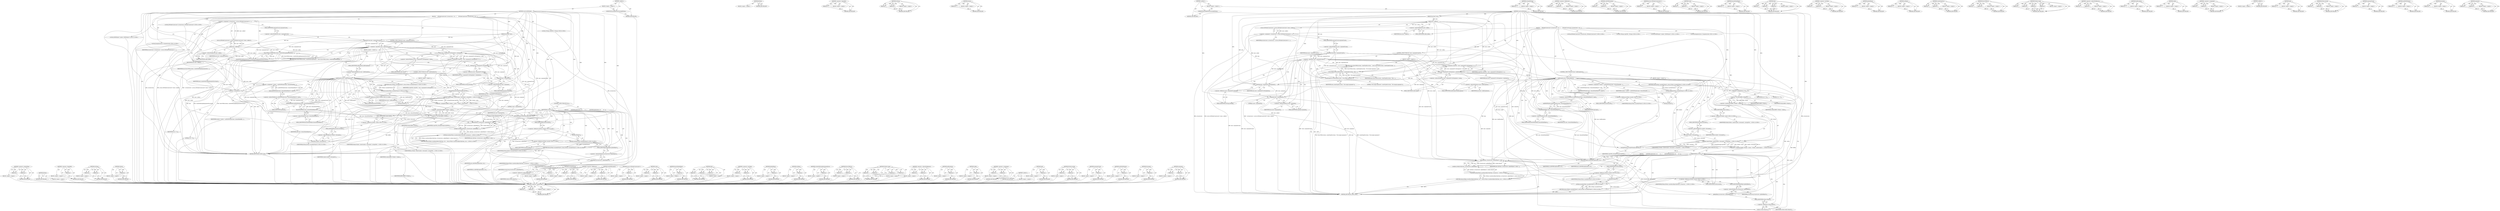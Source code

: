 digraph "argument" {
vulnerable_232 [label=<(METHOD,&lt;operator&gt;.greaterThan)>];
vulnerable_233 [label=<(PARAM,p1)>];
vulnerable_234 [label=<(PARAM,p2)>];
vulnerable_235 [label=<(BLOCK,&lt;empty&gt;,&lt;empty&gt;)>];
vulnerable_236 [label=<(METHOD_RETURN,ANY)>];
vulnerable_217 [label=<(METHOD,JSValue)>];
vulnerable_218 [label=<(BLOCK,&lt;empty&gt;,&lt;empty&gt;)>];
vulnerable_219 [label=<(METHOD_RETURN,ANY)>];
vulnerable_170 [label=<(METHOD,&lt;operator&gt;.logicalNot)>];
vulnerable_171 [label=<(PARAM,p1)>];
vulnerable_172 [label=<(BLOCK,&lt;empty&gt;,&lt;empty&gt;)>];
vulnerable_173 [label=<(METHOD_RETURN,ANY)>];
vulnerable_193 [label=<(METHOD,toString)>];
vulnerable_194 [label=<(PARAM,p1)>];
vulnerable_195 [label=<(PARAM,p2)>];
vulnerable_196 [label=<(BLOCK,&lt;empty&gt;,&lt;empty&gt;)>];
vulnerable_197 [label=<(METHOD_RETURN,ANY)>];
vulnerable_276 [label=<(METHOD,release)>];
vulnerable_277 [label=<(PARAM,p1)>];
vulnerable_278 [label=<(BLOCK,&lt;empty&gt;,&lt;empty&gt;)>];
vulnerable_279 [label=<(METHOD_RETURN,ANY)>];
vulnerable_6 [label=<(METHOD,&lt;global&gt;)<SUB>1</SUB>>];
vulnerable_7 [label=<(BLOCK,&lt;empty&gt;,&lt;empty&gt;)<SUB>1</SUB>>];
vulnerable_8 [label=<(UNKNOWN,EncodedJSValue,EncodedJSValue)<SUB>1</SUB>>];
vulnerable_9 [label=<(METHOD,constructJSWorker)<SUB>1</SUB>>];
vulnerable_10 [label=<(PARAM,ExecState* exec)<SUB>1</SUB>>];
vulnerable_11 [label=<(BLOCK,{
     JSWorkerConstructor* jsConstructor = jsC...,{
     JSWorkerConstructor* jsConstructor = jsC...)<SUB>2</SUB>>];
vulnerable_12 [label="<(LOCAL,JSWorkerConstructor* jsConstructor: JSWorkerConstructor*)<SUB>3</SUB>>"];
vulnerable_13 [label=<(&lt;operator&gt;.assignment,* jsConstructor = jsCast&lt;JSWorkerConstructor*&gt;(...)<SUB>3</SUB>>];
vulnerable_14 [label=<(IDENTIFIER,jsConstructor,* jsConstructor = jsCast&lt;JSWorkerConstructor*&gt;(...)<SUB>3</SUB>>];
vulnerable_15 [label=<(jsCast&lt;JSWorkerConstructor*&gt;,jsCast&lt;JSWorkerConstructor*&gt;(exec-&gt;callee()))<SUB>3</SUB>>];
vulnerable_16 [label=<(callee,exec-&gt;callee())<SUB>3</SUB>>];
vulnerable_17 [label=<(&lt;operator&gt;.indirectFieldAccess,exec-&gt;callee)<SUB>3</SUB>>];
vulnerable_18 [label=<(IDENTIFIER,exec,exec-&gt;callee())<SUB>3</SUB>>];
vulnerable_19 [label=<(FIELD_IDENTIFIER,callee,callee)<SUB>3</SUB>>];
vulnerable_20 [label=<(CONTROL_STRUCTURE,IF,if (!exec-&gt;argumentCount()))<SUB>5</SUB>>];
vulnerable_21 [label=<(&lt;operator&gt;.logicalNot,!exec-&gt;argumentCount())<SUB>5</SUB>>];
vulnerable_22 [label=<(argumentCount,exec-&gt;argumentCount())<SUB>5</SUB>>];
vulnerable_23 [label=<(&lt;operator&gt;.indirectFieldAccess,exec-&gt;argumentCount)<SUB>5</SUB>>];
vulnerable_24 [label=<(IDENTIFIER,exec,exec-&gt;argumentCount())<SUB>5</SUB>>];
vulnerable_25 [label=<(FIELD_IDENTIFIER,argumentCount,argumentCount)<SUB>5</SUB>>];
vulnerable_26 [label=<(BLOCK,&lt;empty&gt;,&lt;empty&gt;)<SUB>6</SUB>>];
vulnerable_27 [label=<(RETURN,return throwVMError(exec, createTypeError(exec,...,return throwVMError(exec, createTypeError(exec,...)<SUB>6</SUB>>];
vulnerable_28 [label=<(throwVMError,throwVMError(exec, createTypeError(exec, &quot;Not e...)<SUB>6</SUB>>];
vulnerable_29 [label=<(IDENTIFIER,exec,throwVMError(exec, createTypeError(exec, &quot;Not e...)<SUB>6</SUB>>];
vulnerable_30 [label=<(createTypeError,createTypeError(exec, &quot;Not enough arguments&quot;))<SUB>6</SUB>>];
vulnerable_31 [label=<(IDENTIFIER,exec,createTypeError(exec, &quot;Not enough arguments&quot;))<SUB>6</SUB>>];
vulnerable_32 [label=<(LITERAL,&quot;Not enough arguments&quot;,createTypeError(exec, &quot;Not enough arguments&quot;))<SUB>6</SUB>>];
vulnerable_33 [label="<(LOCAL,UString scriptURL: UString)<SUB>8</SUB>>"];
vulnerable_34 [label=<(&lt;operator&gt;.assignment,scriptURL = exec-&gt;argument(0).toString(exec)-&gt;v...)<SUB>8</SUB>>];
vulnerable_35 [label=<(IDENTIFIER,scriptURL,scriptURL = exec-&gt;argument(0).toString(exec)-&gt;v...)<SUB>8</SUB>>];
vulnerable_36 [label=<(value,exec-&gt;argument(0).toString(exec)-&gt;value(exec))<SUB>8</SUB>>];
vulnerable_37 [label=<(&lt;operator&gt;.indirectFieldAccess,exec-&gt;argument(0).toString(exec)-&gt;value)<SUB>8</SUB>>];
vulnerable_38 [label=<(toString,exec-&gt;argument(0).toString(exec))<SUB>8</SUB>>];
vulnerable_39 [label=<(&lt;operator&gt;.fieldAccess,exec-&gt;argument(0).toString)<SUB>8</SUB>>];
vulnerable_40 [label=<(argument,exec-&gt;argument(0))<SUB>8</SUB>>];
vulnerable_41 [label=<(&lt;operator&gt;.indirectFieldAccess,exec-&gt;argument)<SUB>8</SUB>>];
vulnerable_42 [label=<(IDENTIFIER,exec,exec-&gt;argument(0))<SUB>8</SUB>>];
vulnerable_43 [label=<(FIELD_IDENTIFIER,argument,argument)<SUB>8</SUB>>];
vulnerable_44 [label=<(LITERAL,0,exec-&gt;argument(0))<SUB>8</SUB>>];
vulnerable_45 [label=<(FIELD_IDENTIFIER,toString,toString)<SUB>8</SUB>>];
vulnerable_46 [label=<(IDENTIFIER,exec,exec-&gt;argument(0).toString(exec))<SUB>8</SUB>>];
vulnerable_47 [label=<(FIELD_IDENTIFIER,value,value)<SUB>8</SUB>>];
vulnerable_48 [label=<(IDENTIFIER,exec,exec-&gt;argument(0).toString(exec)-&gt;value(exec))<SUB>8</SUB>>];
vulnerable_49 [label=<(CONTROL_STRUCTURE,IF,if (exec-&gt;hadException()))<SUB>9</SUB>>];
vulnerable_50 [label=<(hadException,exec-&gt;hadException())<SUB>9</SUB>>];
vulnerable_51 [label=<(&lt;operator&gt;.indirectFieldAccess,exec-&gt;hadException)<SUB>9</SUB>>];
vulnerable_52 [label=<(IDENTIFIER,exec,exec-&gt;hadException())<SUB>9</SUB>>];
vulnerable_53 [label=<(FIELD_IDENTIFIER,hadException,hadException)<SUB>9</SUB>>];
vulnerable_54 [label=<(BLOCK,&lt;empty&gt;,&lt;empty&gt;)<SUB>10</SUB>>];
vulnerable_55 [label="<(RETURN,return JSValue::encode(JSValue());,return JSValue::encode(JSValue());)<SUB>10</SUB>>"];
vulnerable_56 [label="<(JSValue.encode,JSValue::encode(JSValue()))<SUB>10</SUB>>"];
vulnerable_57 [label="<(&lt;operator&gt;.fieldAccess,JSValue::encode)<SUB>10</SUB>>"];
vulnerable_58 [label="<(IDENTIFIER,JSValue,JSValue::encode(JSValue()))<SUB>10</SUB>>"];
vulnerable_59 [label=<(FIELD_IDENTIFIER,encode,encode)<SUB>10</SUB>>];
vulnerable_60 [label=<(JSValue,JSValue())<SUB>10</SUB>>];
vulnerable_61 [label="<(LOCAL,DOMWindow* window: DOMWindow*)<SUB>12</SUB>>"];
vulnerable_62 [label=<(&lt;operator&gt;.assignment,* window = asJSDOMWindow(exec-&gt;lexicalGlobalObj...)<SUB>12</SUB>>];
vulnerable_63 [label=<(IDENTIFIER,window,* window = asJSDOMWindow(exec-&gt;lexicalGlobalObj...)<SUB>12</SUB>>];
vulnerable_64 [label=<(impl,asJSDOMWindow(exec-&gt;lexicalGlobalObject())-&gt;impl())<SUB>12</SUB>>];
vulnerable_65 [label=<(&lt;operator&gt;.indirectFieldAccess,asJSDOMWindow(exec-&gt;lexicalGlobalObject())-&gt;impl)<SUB>12</SUB>>];
vulnerable_66 [label=<(asJSDOMWindow,asJSDOMWindow(exec-&gt;lexicalGlobalObject()))<SUB>12</SUB>>];
vulnerable_67 [label=<(lexicalGlobalObject,exec-&gt;lexicalGlobalObject())<SUB>12</SUB>>];
vulnerable_68 [label=<(&lt;operator&gt;.indirectFieldAccess,exec-&gt;lexicalGlobalObject)<SUB>12</SUB>>];
vulnerable_69 [label=<(IDENTIFIER,exec,exec-&gt;lexicalGlobalObject())<SUB>12</SUB>>];
vulnerable_70 [label=<(FIELD_IDENTIFIER,lexicalGlobalObject,lexicalGlobalObject)<SUB>12</SUB>>];
vulnerable_71 [label=<(FIELD_IDENTIFIER,impl,impl)<SUB>12</SUB>>];
vulnerable_72 [label="<(LOCAL,ExceptionCode ec: ExceptionCode)<SUB>14</SUB>>"];
vulnerable_73 [label=<(&lt;operator&gt;.assignment,ec = 0)<SUB>14</SUB>>];
vulnerable_74 [label=<(IDENTIFIER,ec,ec = 0)<SUB>14</SUB>>];
vulnerable_75 [label=<(LITERAL,0,ec = 0)<SUB>14</SUB>>];
vulnerable_76 [label="<(&lt;operator&gt;.assignment,RefPtr&lt;Worker&gt; worker = Worker::create(window-&gt;...)<SUB>15</SUB>>"];
vulnerable_77 [label=<(&lt;operator&gt;.greaterThan,RefPtr&lt;Worker&gt; worker)<SUB>15</SUB>>];
vulnerable_78 [label=<(&lt;operator&gt;.lessThan,RefPtr&lt;Worker)<SUB>15</SUB>>];
vulnerable_79 [label=<(IDENTIFIER,RefPtr,RefPtr&lt;Worker)<SUB>15</SUB>>];
vulnerable_80 [label=<(IDENTIFIER,Worker,RefPtr&lt;Worker)<SUB>15</SUB>>];
vulnerable_81 [label=<(IDENTIFIER,worker,RefPtr&lt;Worker&gt; worker)<SUB>15</SUB>>];
vulnerable_82 [label="<(Worker.create,Worker::create(window-&gt;document(), ustringToStr...)<SUB>15</SUB>>"];
vulnerable_83 [label="<(&lt;operator&gt;.fieldAccess,Worker::create)<SUB>15</SUB>>"];
vulnerable_84 [label="<(IDENTIFIER,Worker,Worker::create(window-&gt;document(), ustringToStr...)<SUB>15</SUB>>"];
vulnerable_85 [label=<(FIELD_IDENTIFIER,create,create)<SUB>15</SUB>>];
vulnerable_86 [label=<(document,window-&gt;document())<SUB>15</SUB>>];
vulnerable_87 [label=<(&lt;operator&gt;.indirectFieldAccess,window-&gt;document)<SUB>15</SUB>>];
vulnerable_88 [label=<(IDENTIFIER,window,window-&gt;document())<SUB>15</SUB>>];
vulnerable_89 [label=<(FIELD_IDENTIFIER,document,document)<SUB>15</SUB>>];
vulnerable_90 [label=<(ustringToString,ustringToString(scriptURL))<SUB>15</SUB>>];
vulnerable_91 [label=<(IDENTIFIER,scriptURL,ustringToString(scriptURL))<SUB>15</SUB>>];
vulnerable_92 [label="<(IDENTIFIER,ec,Worker::create(window-&gt;document(), ustringToStr...)<SUB>15</SUB>>"];
vulnerable_93 [label=<(CONTROL_STRUCTURE,IF,if (ec))<SUB>16</SUB>>];
vulnerable_94 [label=<(IDENTIFIER,ec,if (ec))<SUB>16</SUB>>];
vulnerable_95 [label=<(BLOCK,{
        setDOMException(exec, ec);
        re...,{
        setDOMException(exec, ec);
        re...)<SUB>16</SUB>>];
vulnerable_96 [label=<(setDOMException,setDOMException(exec, ec))<SUB>17</SUB>>];
vulnerable_97 [label=<(IDENTIFIER,exec,setDOMException(exec, ec))<SUB>17</SUB>>];
vulnerable_98 [label=<(IDENTIFIER,ec,setDOMException(exec, ec))<SUB>17</SUB>>];
vulnerable_99 [label="<(RETURN,return JSValue::encode(JSValue());,return JSValue::encode(JSValue());)<SUB>18</SUB>>"];
vulnerable_100 [label="<(JSValue.encode,JSValue::encode(JSValue()))<SUB>18</SUB>>"];
vulnerable_101 [label="<(&lt;operator&gt;.fieldAccess,JSValue::encode)<SUB>18</SUB>>"];
vulnerable_102 [label="<(IDENTIFIER,JSValue,JSValue::encode(JSValue()))<SUB>18</SUB>>"];
vulnerable_103 [label=<(FIELD_IDENTIFIER,encode,encode)<SUB>18</SUB>>];
vulnerable_104 [label=<(JSValue,JSValue())<SUB>18</SUB>>];
vulnerable_105 [label="<(RETURN,return JSValue::encode(asObject(toJS(exec, jsCo...,return JSValue::encode(asObject(toJS(exec, jsCo...)<SUB>21</SUB>>"];
vulnerable_106 [label="<(JSValue.encode,JSValue::encode(asObject(toJS(exec, jsConstruct...)<SUB>21</SUB>>"];
vulnerable_107 [label="<(&lt;operator&gt;.fieldAccess,JSValue::encode)<SUB>21</SUB>>"];
vulnerable_108 [label="<(IDENTIFIER,JSValue,JSValue::encode(asObject(toJS(exec, jsConstruct...)<SUB>21</SUB>>"];
vulnerable_109 [label=<(FIELD_IDENTIFIER,encode,encode)<SUB>21</SUB>>];
vulnerable_110 [label=<(asObject,asObject(toJS(exec, jsConstructor-&gt;globalObject...)<SUB>21</SUB>>];
vulnerable_111 [label=<(toJS,toJS(exec, jsConstructor-&gt;globalObject(), worke...)<SUB>21</SUB>>];
vulnerable_112 [label=<(IDENTIFIER,exec,toJS(exec, jsConstructor-&gt;globalObject(), worke...)<SUB>21</SUB>>];
vulnerable_113 [label=<(globalObject,jsConstructor-&gt;globalObject())<SUB>21</SUB>>];
vulnerable_114 [label=<(&lt;operator&gt;.indirectFieldAccess,jsConstructor-&gt;globalObject)<SUB>21</SUB>>];
vulnerable_115 [label=<(IDENTIFIER,jsConstructor,jsConstructor-&gt;globalObject())<SUB>21</SUB>>];
vulnerable_116 [label=<(FIELD_IDENTIFIER,globalObject,globalObject)<SUB>21</SUB>>];
vulnerable_117 [label=<(release,worker.release())<SUB>21</SUB>>];
vulnerable_118 [label=<(&lt;operator&gt;.fieldAccess,worker.release)<SUB>21</SUB>>];
vulnerable_119 [label=<(IDENTIFIER,worker,worker.release())<SUB>21</SUB>>];
vulnerable_120 [label=<(FIELD_IDENTIFIER,release,release)<SUB>21</SUB>>];
vulnerable_121 [label=<(METHOD_RETURN,JSC_HOST_CALL)<SUB>1</SUB>>];
vulnerable_123 [label=<(METHOD_RETURN,ANY)<SUB>1</SUB>>];
vulnerable_253 [label=<(METHOD,ustringToString)>];
vulnerable_254 [label=<(PARAM,p1)>];
vulnerable_255 [label=<(BLOCK,&lt;empty&gt;,&lt;empty&gt;)>];
vulnerable_256 [label=<(METHOD_RETURN,ANY)>];
vulnerable_198 [label=<(METHOD,&lt;operator&gt;.fieldAccess)>];
vulnerable_199 [label=<(PARAM,p1)>];
vulnerable_200 [label=<(PARAM,p2)>];
vulnerable_201 [label=<(BLOCK,&lt;empty&gt;,&lt;empty&gt;)>];
vulnerable_202 [label=<(METHOD_RETURN,ANY)>];
vulnerable_257 [label=<(METHOD,setDOMException)>];
vulnerable_258 [label=<(PARAM,p1)>];
vulnerable_259 [label=<(PARAM,p2)>];
vulnerable_260 [label=<(BLOCK,&lt;empty&gt;,&lt;empty&gt;)>];
vulnerable_261 [label=<(METHOD_RETURN,ANY)>];
vulnerable_157 [label=<(METHOD,jsCast&lt;JSWorkerConstructor*&gt;)>];
vulnerable_158 [label=<(PARAM,p1)>];
vulnerable_159 [label=<(BLOCK,&lt;empty&gt;,&lt;empty&gt;)>];
vulnerable_160 [label=<(METHOD_RETURN,ANY)>];
vulnerable_188 [label=<(METHOD,value)>];
vulnerable_189 [label=<(PARAM,p1)>];
vulnerable_190 [label=<(PARAM,p2)>];
vulnerable_191 [label=<(BLOCK,&lt;empty&gt;,&lt;empty&gt;)>];
vulnerable_192 [label=<(METHOD_RETURN,ANY)>];
vulnerable_228 [label=<(METHOD,lexicalGlobalObject)>];
vulnerable_229 [label=<(PARAM,p1)>];
vulnerable_230 [label=<(BLOCK,&lt;empty&gt;,&lt;empty&gt;)>];
vulnerable_231 [label=<(METHOD_RETURN,ANY)>];
vulnerable_266 [label=<(METHOD,toJS)>];
vulnerable_267 [label=<(PARAM,p1)>];
vulnerable_268 [label=<(PARAM,p2)>];
vulnerable_269 [label=<(PARAM,p3)>];
vulnerable_270 [label=<(BLOCK,&lt;empty&gt;,&lt;empty&gt;)>];
vulnerable_271 [label=<(METHOD_RETURN,ANY)>];
vulnerable_237 [label=<(METHOD,&lt;operator&gt;.lessThan)>];
vulnerable_238 [label=<(PARAM,p1)>];
vulnerable_239 [label=<(PARAM,p2)>];
vulnerable_240 [label=<(BLOCK,&lt;empty&gt;,&lt;empty&gt;)>];
vulnerable_241 [label=<(METHOD_RETURN,ANY)>];
vulnerable_272 [label=<(METHOD,globalObject)>];
vulnerable_273 [label=<(PARAM,p1)>];
vulnerable_274 [label=<(BLOCK,&lt;empty&gt;,&lt;empty&gt;)>];
vulnerable_275 [label=<(METHOD_RETURN,ANY)>];
vulnerable_262 [label=<(METHOD,asObject)>];
vulnerable_263 [label=<(PARAM,p1)>];
vulnerable_264 [label=<(BLOCK,&lt;empty&gt;,&lt;empty&gt;)>];
vulnerable_265 [label=<(METHOD_RETURN,ANY)>];
vulnerable_183 [label=<(METHOD,createTypeError)>];
vulnerable_184 [label=<(PARAM,p1)>];
vulnerable_185 [label=<(PARAM,p2)>];
vulnerable_186 [label=<(BLOCK,&lt;empty&gt;,&lt;empty&gt;)>];
vulnerable_187 [label=<(METHOD_RETURN,ANY)>];
vulnerable_178 [label=<(METHOD,throwVMError)>];
vulnerable_179 [label=<(PARAM,p1)>];
vulnerable_180 [label=<(PARAM,p2)>];
vulnerable_181 [label=<(BLOCK,&lt;empty&gt;,&lt;empty&gt;)>];
vulnerable_182 [label=<(METHOD_RETURN,ANY)>];
vulnerable_242 [label=<(METHOD,Worker.create)>];
vulnerable_243 [label=<(PARAM,p1)>];
vulnerable_244 [label=<(PARAM,p2)>];
vulnerable_245 [label=<(PARAM,p3)>];
vulnerable_246 [label=<(PARAM,p4)>];
vulnerable_247 [label=<(BLOCK,&lt;empty&gt;,&lt;empty&gt;)>];
vulnerable_248 [label=<(METHOD_RETURN,ANY)>];
vulnerable_165 [label=<(METHOD,&lt;operator&gt;.indirectFieldAccess)>];
vulnerable_166 [label=<(PARAM,p1)>];
vulnerable_167 [label=<(PARAM,p2)>];
vulnerable_168 [label=<(BLOCK,&lt;empty&gt;,&lt;empty&gt;)>];
vulnerable_169 [label=<(METHOD_RETURN,ANY)>];
vulnerable_208 [label=<(METHOD,hadException)>];
vulnerable_209 [label=<(PARAM,p1)>];
vulnerable_210 [label=<(BLOCK,&lt;empty&gt;,&lt;empty&gt;)>];
vulnerable_211 [label=<(METHOD_RETURN,ANY)>];
vulnerable_161 [label=<(METHOD,callee)>];
vulnerable_162 [label=<(PARAM,p1)>];
vulnerable_163 [label=<(BLOCK,&lt;empty&gt;,&lt;empty&gt;)>];
vulnerable_164 [label=<(METHOD_RETURN,ANY)>];
vulnerable_152 [label=<(METHOD,&lt;operator&gt;.assignment)>];
vulnerable_153 [label=<(PARAM,p1)>];
vulnerable_154 [label=<(PARAM,p2)>];
vulnerable_155 [label=<(BLOCK,&lt;empty&gt;,&lt;empty&gt;)>];
vulnerable_156 [label=<(METHOD_RETURN,ANY)>];
vulnerable_146 [label=<(METHOD,&lt;global&gt;)<SUB>1</SUB>>];
vulnerable_147 [label=<(BLOCK,&lt;empty&gt;,&lt;empty&gt;)>];
vulnerable_148 [label=<(METHOD_RETURN,ANY)>];
vulnerable_220 [label=<(METHOD,impl)>];
vulnerable_221 [label=<(PARAM,p1)>];
vulnerable_222 [label=<(BLOCK,&lt;empty&gt;,&lt;empty&gt;)>];
vulnerable_223 [label=<(METHOD_RETURN,ANY)>];
vulnerable_212 [label=<(METHOD,JSValue.encode)>];
vulnerable_213 [label=<(PARAM,p1)>];
vulnerable_214 [label=<(PARAM,p2)>];
vulnerable_215 [label=<(BLOCK,&lt;empty&gt;,&lt;empty&gt;)>];
vulnerable_216 [label=<(METHOD_RETURN,ANY)>];
vulnerable_174 [label=<(METHOD,argumentCount)>];
vulnerable_175 [label=<(PARAM,p1)>];
vulnerable_176 [label=<(BLOCK,&lt;empty&gt;,&lt;empty&gt;)>];
vulnerable_177 [label=<(METHOD_RETURN,ANY)>];
vulnerable_224 [label=<(METHOD,asJSDOMWindow)>];
vulnerable_225 [label=<(PARAM,p1)>];
vulnerable_226 [label=<(BLOCK,&lt;empty&gt;,&lt;empty&gt;)>];
vulnerable_227 [label=<(METHOD_RETURN,ANY)>];
vulnerable_249 [label=<(METHOD,document)>];
vulnerable_250 [label=<(PARAM,p1)>];
vulnerable_251 [label=<(BLOCK,&lt;empty&gt;,&lt;empty&gt;)>];
vulnerable_252 [label=<(METHOD_RETURN,ANY)>];
vulnerable_203 [label=<(METHOD,argument)>];
vulnerable_204 [label=<(PARAM,p1)>];
vulnerable_205 [label=<(PARAM,p2)>];
vulnerable_206 [label=<(BLOCK,&lt;empty&gt;,&lt;empty&gt;)>];
vulnerable_207 [label=<(METHOD_RETURN,ANY)>];
fixed_228 [label=<(METHOD,&lt;operator&gt;.greaterThan)>];
fixed_229 [label=<(PARAM,p1)>];
fixed_230 [label=<(PARAM,p2)>];
fixed_231 [label=<(BLOCK,&lt;empty&gt;,&lt;empty&gt;)>];
fixed_232 [label=<(METHOD_RETURN,ANY)>];
fixed_213 [label=<(METHOD,JSValue)>];
fixed_214 [label=<(BLOCK,&lt;empty&gt;,&lt;empty&gt;)>];
fixed_215 [label=<(METHOD_RETURN,ANY)>];
fixed_167 [label=<(METHOD,&lt;operator&gt;.logicalNot)>];
fixed_168 [label=<(PARAM,p1)>];
fixed_169 [label=<(BLOCK,&lt;empty&gt;,&lt;empty&gt;)>];
fixed_170 [label=<(METHOD_RETURN,ANY)>];
fixed_189 [label=<(METHOD,toString)>];
fixed_190 [label=<(PARAM,p1)>];
fixed_191 [label=<(PARAM,p2)>];
fixed_192 [label=<(BLOCK,&lt;empty&gt;,&lt;empty&gt;)>];
fixed_193 [label=<(METHOD_RETURN,ANY)>];
fixed_272 [label=<(METHOD,release)>];
fixed_273 [label=<(PARAM,p1)>];
fixed_274 [label=<(BLOCK,&lt;empty&gt;,&lt;empty&gt;)>];
fixed_275 [label=<(METHOD_RETURN,ANY)>];
fixed_6 [label=<(METHOD,&lt;global&gt;)<SUB>1</SUB>>];
fixed_7 [label=<(BLOCK,&lt;empty&gt;,&lt;empty&gt;)<SUB>1</SUB>>];
fixed_8 [label=<(UNKNOWN,EncodedJSValue,EncodedJSValue)<SUB>1</SUB>>];
fixed_9 [label=<(METHOD,constructJSWorker)<SUB>1</SUB>>];
fixed_10 [label=<(PARAM,ExecState* exec)<SUB>1</SUB>>];
fixed_11 [label=<(BLOCK,{
     JSWorkerConstructor* jsConstructor = jsC...,{
     JSWorkerConstructor* jsConstructor = jsC...)<SUB>2</SUB>>];
fixed_12 [label="<(LOCAL,JSWorkerConstructor* jsConstructor: JSWorkerConstructor*)<SUB>3</SUB>>"];
fixed_13 [label=<(&lt;operator&gt;.assignment,* jsConstructor = jsCast&lt;JSWorkerConstructor*&gt;(...)<SUB>3</SUB>>];
fixed_14 [label=<(IDENTIFIER,jsConstructor,* jsConstructor = jsCast&lt;JSWorkerConstructor*&gt;(...)<SUB>3</SUB>>];
fixed_15 [label=<(jsCast&lt;JSWorkerConstructor*&gt;,jsCast&lt;JSWorkerConstructor*&gt;(exec-&gt;callee()))<SUB>3</SUB>>];
fixed_16 [label=<(callee,exec-&gt;callee())<SUB>3</SUB>>];
fixed_17 [label=<(&lt;operator&gt;.indirectFieldAccess,exec-&gt;callee)<SUB>3</SUB>>];
fixed_18 [label=<(IDENTIFIER,exec,exec-&gt;callee())<SUB>3</SUB>>];
fixed_19 [label=<(FIELD_IDENTIFIER,callee,callee)<SUB>3</SUB>>];
fixed_20 [label=<(CONTROL_STRUCTURE,IF,if (!exec-&gt;argumentCount()))<SUB>5</SUB>>];
fixed_21 [label=<(&lt;operator&gt;.logicalNot,!exec-&gt;argumentCount())<SUB>5</SUB>>];
fixed_22 [label=<(argumentCount,exec-&gt;argumentCount())<SUB>5</SUB>>];
fixed_23 [label=<(&lt;operator&gt;.indirectFieldAccess,exec-&gt;argumentCount)<SUB>5</SUB>>];
fixed_24 [label=<(IDENTIFIER,exec,exec-&gt;argumentCount())<SUB>5</SUB>>];
fixed_25 [label=<(FIELD_IDENTIFIER,argumentCount,argumentCount)<SUB>5</SUB>>];
fixed_26 [label=<(BLOCK,&lt;empty&gt;,&lt;empty&gt;)<SUB>6</SUB>>];
fixed_27 [label=<(RETURN,return throwVMError(exec, createNotEnoughArgume...,return throwVMError(exec, createNotEnoughArgume...)<SUB>6</SUB>>];
fixed_28 [label=<(throwVMError,throwVMError(exec, createNotEnoughArgumentsErro...)<SUB>6</SUB>>];
fixed_29 [label=<(IDENTIFIER,exec,throwVMError(exec, createNotEnoughArgumentsErro...)<SUB>6</SUB>>];
fixed_30 [label=<(createNotEnoughArgumentsError,createNotEnoughArgumentsError(exec))<SUB>6</SUB>>];
fixed_31 [label=<(IDENTIFIER,exec,createNotEnoughArgumentsError(exec))<SUB>6</SUB>>];
fixed_32 [label="<(LOCAL,UString scriptURL: UString)<SUB>8</SUB>>"];
fixed_33 [label=<(&lt;operator&gt;.assignment,scriptURL = exec-&gt;argument(0).toString(exec)-&gt;v...)<SUB>8</SUB>>];
fixed_34 [label=<(IDENTIFIER,scriptURL,scriptURL = exec-&gt;argument(0).toString(exec)-&gt;v...)<SUB>8</SUB>>];
fixed_35 [label=<(value,exec-&gt;argument(0).toString(exec)-&gt;value(exec))<SUB>8</SUB>>];
fixed_36 [label=<(&lt;operator&gt;.indirectFieldAccess,exec-&gt;argument(0).toString(exec)-&gt;value)<SUB>8</SUB>>];
fixed_37 [label=<(toString,exec-&gt;argument(0).toString(exec))<SUB>8</SUB>>];
fixed_38 [label=<(&lt;operator&gt;.fieldAccess,exec-&gt;argument(0).toString)<SUB>8</SUB>>];
fixed_39 [label=<(argument,exec-&gt;argument(0))<SUB>8</SUB>>];
fixed_40 [label=<(&lt;operator&gt;.indirectFieldAccess,exec-&gt;argument)<SUB>8</SUB>>];
fixed_41 [label=<(IDENTIFIER,exec,exec-&gt;argument(0))<SUB>8</SUB>>];
fixed_42 [label=<(FIELD_IDENTIFIER,argument,argument)<SUB>8</SUB>>];
fixed_43 [label=<(LITERAL,0,exec-&gt;argument(0))<SUB>8</SUB>>];
fixed_44 [label=<(FIELD_IDENTIFIER,toString,toString)<SUB>8</SUB>>];
fixed_45 [label=<(IDENTIFIER,exec,exec-&gt;argument(0).toString(exec))<SUB>8</SUB>>];
fixed_46 [label=<(FIELD_IDENTIFIER,value,value)<SUB>8</SUB>>];
fixed_47 [label=<(IDENTIFIER,exec,exec-&gt;argument(0).toString(exec)-&gt;value(exec))<SUB>8</SUB>>];
fixed_48 [label=<(CONTROL_STRUCTURE,IF,if (exec-&gt;hadException()))<SUB>9</SUB>>];
fixed_49 [label=<(hadException,exec-&gt;hadException())<SUB>9</SUB>>];
fixed_50 [label=<(&lt;operator&gt;.indirectFieldAccess,exec-&gt;hadException)<SUB>9</SUB>>];
fixed_51 [label=<(IDENTIFIER,exec,exec-&gt;hadException())<SUB>9</SUB>>];
fixed_52 [label=<(FIELD_IDENTIFIER,hadException,hadException)<SUB>9</SUB>>];
fixed_53 [label=<(BLOCK,&lt;empty&gt;,&lt;empty&gt;)<SUB>10</SUB>>];
fixed_54 [label="<(RETURN,return JSValue::encode(JSValue());,return JSValue::encode(JSValue());)<SUB>10</SUB>>"];
fixed_55 [label="<(JSValue.encode,JSValue::encode(JSValue()))<SUB>10</SUB>>"];
fixed_56 [label="<(&lt;operator&gt;.fieldAccess,JSValue::encode)<SUB>10</SUB>>"];
fixed_57 [label="<(IDENTIFIER,JSValue,JSValue::encode(JSValue()))<SUB>10</SUB>>"];
fixed_58 [label=<(FIELD_IDENTIFIER,encode,encode)<SUB>10</SUB>>];
fixed_59 [label=<(JSValue,JSValue())<SUB>10</SUB>>];
fixed_60 [label="<(LOCAL,DOMWindow* window: DOMWindow*)<SUB>12</SUB>>"];
fixed_61 [label=<(&lt;operator&gt;.assignment,* window = asJSDOMWindow(exec-&gt;lexicalGlobalObj...)<SUB>12</SUB>>];
fixed_62 [label=<(IDENTIFIER,window,* window = asJSDOMWindow(exec-&gt;lexicalGlobalObj...)<SUB>12</SUB>>];
fixed_63 [label=<(impl,asJSDOMWindow(exec-&gt;lexicalGlobalObject())-&gt;impl())<SUB>12</SUB>>];
fixed_64 [label=<(&lt;operator&gt;.indirectFieldAccess,asJSDOMWindow(exec-&gt;lexicalGlobalObject())-&gt;impl)<SUB>12</SUB>>];
fixed_65 [label=<(asJSDOMWindow,asJSDOMWindow(exec-&gt;lexicalGlobalObject()))<SUB>12</SUB>>];
fixed_66 [label=<(lexicalGlobalObject,exec-&gt;lexicalGlobalObject())<SUB>12</SUB>>];
fixed_67 [label=<(&lt;operator&gt;.indirectFieldAccess,exec-&gt;lexicalGlobalObject)<SUB>12</SUB>>];
fixed_68 [label=<(IDENTIFIER,exec,exec-&gt;lexicalGlobalObject())<SUB>12</SUB>>];
fixed_69 [label=<(FIELD_IDENTIFIER,lexicalGlobalObject,lexicalGlobalObject)<SUB>12</SUB>>];
fixed_70 [label=<(FIELD_IDENTIFIER,impl,impl)<SUB>12</SUB>>];
fixed_71 [label="<(LOCAL,ExceptionCode ec: ExceptionCode)<SUB>14</SUB>>"];
fixed_72 [label=<(&lt;operator&gt;.assignment,ec = 0)<SUB>14</SUB>>];
fixed_73 [label=<(IDENTIFIER,ec,ec = 0)<SUB>14</SUB>>];
fixed_74 [label=<(LITERAL,0,ec = 0)<SUB>14</SUB>>];
fixed_75 [label="<(&lt;operator&gt;.assignment,RefPtr&lt;Worker&gt; worker = Worker::create(window-&gt;...)<SUB>15</SUB>>"];
fixed_76 [label=<(&lt;operator&gt;.greaterThan,RefPtr&lt;Worker&gt; worker)<SUB>15</SUB>>];
fixed_77 [label=<(&lt;operator&gt;.lessThan,RefPtr&lt;Worker)<SUB>15</SUB>>];
fixed_78 [label=<(IDENTIFIER,RefPtr,RefPtr&lt;Worker)<SUB>15</SUB>>];
fixed_79 [label=<(IDENTIFIER,Worker,RefPtr&lt;Worker)<SUB>15</SUB>>];
fixed_80 [label=<(IDENTIFIER,worker,RefPtr&lt;Worker&gt; worker)<SUB>15</SUB>>];
fixed_81 [label="<(Worker.create,Worker::create(window-&gt;document(), ustringToStr...)<SUB>15</SUB>>"];
fixed_82 [label="<(&lt;operator&gt;.fieldAccess,Worker::create)<SUB>15</SUB>>"];
fixed_83 [label="<(IDENTIFIER,Worker,Worker::create(window-&gt;document(), ustringToStr...)<SUB>15</SUB>>"];
fixed_84 [label=<(FIELD_IDENTIFIER,create,create)<SUB>15</SUB>>];
fixed_85 [label=<(document,window-&gt;document())<SUB>15</SUB>>];
fixed_86 [label=<(&lt;operator&gt;.indirectFieldAccess,window-&gt;document)<SUB>15</SUB>>];
fixed_87 [label=<(IDENTIFIER,window,window-&gt;document())<SUB>15</SUB>>];
fixed_88 [label=<(FIELD_IDENTIFIER,document,document)<SUB>15</SUB>>];
fixed_89 [label=<(ustringToString,ustringToString(scriptURL))<SUB>15</SUB>>];
fixed_90 [label=<(IDENTIFIER,scriptURL,ustringToString(scriptURL))<SUB>15</SUB>>];
fixed_91 [label="<(IDENTIFIER,ec,Worker::create(window-&gt;document(), ustringToStr...)<SUB>15</SUB>>"];
fixed_92 [label=<(CONTROL_STRUCTURE,IF,if (ec))<SUB>16</SUB>>];
fixed_93 [label=<(IDENTIFIER,ec,if (ec))<SUB>16</SUB>>];
fixed_94 [label=<(BLOCK,{
        setDOMException(exec, ec);
        re...,{
        setDOMException(exec, ec);
        re...)<SUB>16</SUB>>];
fixed_95 [label=<(setDOMException,setDOMException(exec, ec))<SUB>17</SUB>>];
fixed_96 [label=<(IDENTIFIER,exec,setDOMException(exec, ec))<SUB>17</SUB>>];
fixed_97 [label=<(IDENTIFIER,ec,setDOMException(exec, ec))<SUB>17</SUB>>];
fixed_98 [label="<(RETURN,return JSValue::encode(JSValue());,return JSValue::encode(JSValue());)<SUB>18</SUB>>"];
fixed_99 [label="<(JSValue.encode,JSValue::encode(JSValue()))<SUB>18</SUB>>"];
fixed_100 [label="<(&lt;operator&gt;.fieldAccess,JSValue::encode)<SUB>18</SUB>>"];
fixed_101 [label="<(IDENTIFIER,JSValue,JSValue::encode(JSValue()))<SUB>18</SUB>>"];
fixed_102 [label=<(FIELD_IDENTIFIER,encode,encode)<SUB>18</SUB>>];
fixed_103 [label=<(JSValue,JSValue())<SUB>18</SUB>>];
fixed_104 [label="<(RETURN,return JSValue::encode(asObject(toJS(exec, jsCo...,return JSValue::encode(asObject(toJS(exec, jsCo...)<SUB>21</SUB>>"];
fixed_105 [label="<(JSValue.encode,JSValue::encode(asObject(toJS(exec, jsConstruct...)<SUB>21</SUB>>"];
fixed_106 [label="<(&lt;operator&gt;.fieldAccess,JSValue::encode)<SUB>21</SUB>>"];
fixed_107 [label="<(IDENTIFIER,JSValue,JSValue::encode(asObject(toJS(exec, jsConstruct...)<SUB>21</SUB>>"];
fixed_108 [label=<(FIELD_IDENTIFIER,encode,encode)<SUB>21</SUB>>];
fixed_109 [label=<(asObject,asObject(toJS(exec, jsConstructor-&gt;globalObject...)<SUB>21</SUB>>];
fixed_110 [label=<(toJS,toJS(exec, jsConstructor-&gt;globalObject(), worke...)<SUB>21</SUB>>];
fixed_111 [label=<(IDENTIFIER,exec,toJS(exec, jsConstructor-&gt;globalObject(), worke...)<SUB>21</SUB>>];
fixed_112 [label=<(globalObject,jsConstructor-&gt;globalObject())<SUB>21</SUB>>];
fixed_113 [label=<(&lt;operator&gt;.indirectFieldAccess,jsConstructor-&gt;globalObject)<SUB>21</SUB>>];
fixed_114 [label=<(IDENTIFIER,jsConstructor,jsConstructor-&gt;globalObject())<SUB>21</SUB>>];
fixed_115 [label=<(FIELD_IDENTIFIER,globalObject,globalObject)<SUB>21</SUB>>];
fixed_116 [label=<(release,worker.release())<SUB>21</SUB>>];
fixed_117 [label=<(&lt;operator&gt;.fieldAccess,worker.release)<SUB>21</SUB>>];
fixed_118 [label=<(IDENTIFIER,worker,worker.release())<SUB>21</SUB>>];
fixed_119 [label=<(FIELD_IDENTIFIER,release,release)<SUB>21</SUB>>];
fixed_120 [label=<(METHOD_RETURN,JSC_HOST_CALL)<SUB>1</SUB>>];
fixed_122 [label=<(METHOD_RETURN,ANY)<SUB>1</SUB>>];
fixed_249 [label=<(METHOD,ustringToString)>];
fixed_250 [label=<(PARAM,p1)>];
fixed_251 [label=<(BLOCK,&lt;empty&gt;,&lt;empty&gt;)>];
fixed_252 [label=<(METHOD_RETURN,ANY)>];
fixed_194 [label=<(METHOD,&lt;operator&gt;.fieldAccess)>];
fixed_195 [label=<(PARAM,p1)>];
fixed_196 [label=<(PARAM,p2)>];
fixed_197 [label=<(BLOCK,&lt;empty&gt;,&lt;empty&gt;)>];
fixed_198 [label=<(METHOD_RETURN,ANY)>];
fixed_253 [label=<(METHOD,setDOMException)>];
fixed_254 [label=<(PARAM,p1)>];
fixed_255 [label=<(PARAM,p2)>];
fixed_256 [label=<(BLOCK,&lt;empty&gt;,&lt;empty&gt;)>];
fixed_257 [label=<(METHOD_RETURN,ANY)>];
fixed_154 [label=<(METHOD,jsCast&lt;JSWorkerConstructor*&gt;)>];
fixed_155 [label=<(PARAM,p1)>];
fixed_156 [label=<(BLOCK,&lt;empty&gt;,&lt;empty&gt;)>];
fixed_157 [label=<(METHOD_RETURN,ANY)>];
fixed_184 [label=<(METHOD,value)>];
fixed_185 [label=<(PARAM,p1)>];
fixed_186 [label=<(PARAM,p2)>];
fixed_187 [label=<(BLOCK,&lt;empty&gt;,&lt;empty&gt;)>];
fixed_188 [label=<(METHOD_RETURN,ANY)>];
fixed_224 [label=<(METHOD,lexicalGlobalObject)>];
fixed_225 [label=<(PARAM,p1)>];
fixed_226 [label=<(BLOCK,&lt;empty&gt;,&lt;empty&gt;)>];
fixed_227 [label=<(METHOD_RETURN,ANY)>];
fixed_262 [label=<(METHOD,toJS)>];
fixed_263 [label=<(PARAM,p1)>];
fixed_264 [label=<(PARAM,p2)>];
fixed_265 [label=<(PARAM,p3)>];
fixed_266 [label=<(BLOCK,&lt;empty&gt;,&lt;empty&gt;)>];
fixed_267 [label=<(METHOD_RETURN,ANY)>];
fixed_233 [label=<(METHOD,&lt;operator&gt;.lessThan)>];
fixed_234 [label=<(PARAM,p1)>];
fixed_235 [label=<(PARAM,p2)>];
fixed_236 [label=<(BLOCK,&lt;empty&gt;,&lt;empty&gt;)>];
fixed_237 [label=<(METHOD_RETURN,ANY)>];
fixed_268 [label=<(METHOD,globalObject)>];
fixed_269 [label=<(PARAM,p1)>];
fixed_270 [label=<(BLOCK,&lt;empty&gt;,&lt;empty&gt;)>];
fixed_271 [label=<(METHOD_RETURN,ANY)>];
fixed_258 [label=<(METHOD,asObject)>];
fixed_259 [label=<(PARAM,p1)>];
fixed_260 [label=<(BLOCK,&lt;empty&gt;,&lt;empty&gt;)>];
fixed_261 [label=<(METHOD_RETURN,ANY)>];
fixed_180 [label=<(METHOD,createNotEnoughArgumentsError)>];
fixed_181 [label=<(PARAM,p1)>];
fixed_182 [label=<(BLOCK,&lt;empty&gt;,&lt;empty&gt;)>];
fixed_183 [label=<(METHOD_RETURN,ANY)>];
fixed_175 [label=<(METHOD,throwVMError)>];
fixed_176 [label=<(PARAM,p1)>];
fixed_177 [label=<(PARAM,p2)>];
fixed_178 [label=<(BLOCK,&lt;empty&gt;,&lt;empty&gt;)>];
fixed_179 [label=<(METHOD_RETURN,ANY)>];
fixed_238 [label=<(METHOD,Worker.create)>];
fixed_239 [label=<(PARAM,p1)>];
fixed_240 [label=<(PARAM,p2)>];
fixed_241 [label=<(PARAM,p3)>];
fixed_242 [label=<(PARAM,p4)>];
fixed_243 [label=<(BLOCK,&lt;empty&gt;,&lt;empty&gt;)>];
fixed_244 [label=<(METHOD_RETURN,ANY)>];
fixed_162 [label=<(METHOD,&lt;operator&gt;.indirectFieldAccess)>];
fixed_163 [label=<(PARAM,p1)>];
fixed_164 [label=<(PARAM,p2)>];
fixed_165 [label=<(BLOCK,&lt;empty&gt;,&lt;empty&gt;)>];
fixed_166 [label=<(METHOD_RETURN,ANY)>];
fixed_204 [label=<(METHOD,hadException)>];
fixed_205 [label=<(PARAM,p1)>];
fixed_206 [label=<(BLOCK,&lt;empty&gt;,&lt;empty&gt;)>];
fixed_207 [label=<(METHOD_RETURN,ANY)>];
fixed_158 [label=<(METHOD,callee)>];
fixed_159 [label=<(PARAM,p1)>];
fixed_160 [label=<(BLOCK,&lt;empty&gt;,&lt;empty&gt;)>];
fixed_161 [label=<(METHOD_RETURN,ANY)>];
fixed_149 [label=<(METHOD,&lt;operator&gt;.assignment)>];
fixed_150 [label=<(PARAM,p1)>];
fixed_151 [label=<(PARAM,p2)>];
fixed_152 [label=<(BLOCK,&lt;empty&gt;,&lt;empty&gt;)>];
fixed_153 [label=<(METHOD_RETURN,ANY)>];
fixed_143 [label=<(METHOD,&lt;global&gt;)<SUB>1</SUB>>];
fixed_144 [label=<(BLOCK,&lt;empty&gt;,&lt;empty&gt;)>];
fixed_145 [label=<(METHOD_RETURN,ANY)>];
fixed_216 [label=<(METHOD,impl)>];
fixed_217 [label=<(PARAM,p1)>];
fixed_218 [label=<(BLOCK,&lt;empty&gt;,&lt;empty&gt;)>];
fixed_219 [label=<(METHOD_RETURN,ANY)>];
fixed_208 [label=<(METHOD,JSValue.encode)>];
fixed_209 [label=<(PARAM,p1)>];
fixed_210 [label=<(PARAM,p2)>];
fixed_211 [label=<(BLOCK,&lt;empty&gt;,&lt;empty&gt;)>];
fixed_212 [label=<(METHOD_RETURN,ANY)>];
fixed_171 [label=<(METHOD,argumentCount)>];
fixed_172 [label=<(PARAM,p1)>];
fixed_173 [label=<(BLOCK,&lt;empty&gt;,&lt;empty&gt;)>];
fixed_174 [label=<(METHOD_RETURN,ANY)>];
fixed_220 [label=<(METHOD,asJSDOMWindow)>];
fixed_221 [label=<(PARAM,p1)>];
fixed_222 [label=<(BLOCK,&lt;empty&gt;,&lt;empty&gt;)>];
fixed_223 [label=<(METHOD_RETURN,ANY)>];
fixed_245 [label=<(METHOD,document)>];
fixed_246 [label=<(PARAM,p1)>];
fixed_247 [label=<(BLOCK,&lt;empty&gt;,&lt;empty&gt;)>];
fixed_248 [label=<(METHOD_RETURN,ANY)>];
fixed_199 [label=<(METHOD,argument)>];
fixed_200 [label=<(PARAM,p1)>];
fixed_201 [label=<(PARAM,p2)>];
fixed_202 [label=<(BLOCK,&lt;empty&gt;,&lt;empty&gt;)>];
fixed_203 [label=<(METHOD_RETURN,ANY)>];
vulnerable_232 -> vulnerable_233  [key=0, label="AST: "];
vulnerable_232 -> vulnerable_233  [key=1, label="DDG: "];
vulnerable_232 -> vulnerable_235  [key=0, label="AST: "];
vulnerable_232 -> vulnerable_234  [key=0, label="AST: "];
vulnerable_232 -> vulnerable_234  [key=1, label="DDG: "];
vulnerable_232 -> vulnerable_236  [key=0, label="AST: "];
vulnerable_232 -> vulnerable_236  [key=1, label="CFG: "];
vulnerable_233 -> vulnerable_236  [key=0, label="DDG: p1"];
vulnerable_234 -> vulnerable_236  [key=0, label="DDG: p2"];
vulnerable_217 -> vulnerable_218  [key=0, label="AST: "];
vulnerable_217 -> vulnerable_219  [key=0, label="AST: "];
vulnerable_217 -> vulnerable_219  [key=1, label="CFG: "];
vulnerable_170 -> vulnerable_171  [key=0, label="AST: "];
vulnerable_170 -> vulnerable_171  [key=1, label="DDG: "];
vulnerable_170 -> vulnerable_172  [key=0, label="AST: "];
vulnerable_170 -> vulnerable_173  [key=0, label="AST: "];
vulnerable_170 -> vulnerable_173  [key=1, label="CFG: "];
vulnerable_171 -> vulnerable_173  [key=0, label="DDG: p1"];
vulnerable_193 -> vulnerable_194  [key=0, label="AST: "];
vulnerable_193 -> vulnerable_194  [key=1, label="DDG: "];
vulnerable_193 -> vulnerable_196  [key=0, label="AST: "];
vulnerable_193 -> vulnerable_195  [key=0, label="AST: "];
vulnerable_193 -> vulnerable_195  [key=1, label="DDG: "];
vulnerable_193 -> vulnerable_197  [key=0, label="AST: "];
vulnerable_193 -> vulnerable_197  [key=1, label="CFG: "];
vulnerable_194 -> vulnerable_197  [key=0, label="DDG: p1"];
vulnerable_195 -> vulnerable_197  [key=0, label="DDG: p2"];
vulnerable_276 -> vulnerable_277  [key=0, label="AST: "];
vulnerable_276 -> vulnerable_277  [key=1, label="DDG: "];
vulnerable_276 -> vulnerable_278  [key=0, label="AST: "];
vulnerable_276 -> vulnerable_279  [key=0, label="AST: "];
vulnerable_276 -> vulnerable_279  [key=1, label="CFG: "];
vulnerable_277 -> vulnerable_279  [key=0, label="DDG: p1"];
vulnerable_6 -> vulnerable_7  [key=0, label="AST: "];
vulnerable_6 -> vulnerable_123  [key=0, label="AST: "];
vulnerable_6 -> vulnerable_8  [key=0, label="CFG: "];
vulnerable_7 -> vulnerable_8  [key=0, label="AST: "];
vulnerable_7 -> vulnerable_9  [key=0, label="AST: "];
vulnerable_8 -> vulnerable_123  [key=0, label="CFG: "];
vulnerable_9 -> vulnerable_10  [key=0, label="AST: "];
vulnerable_9 -> vulnerable_10  [key=1, label="DDG: "];
vulnerable_9 -> vulnerable_11  [key=0, label="AST: "];
vulnerable_9 -> vulnerable_121  [key=0, label="AST: "];
vulnerable_9 -> vulnerable_19  [key=0, label="CFG: "];
vulnerable_9 -> vulnerable_73  [key=0, label="DDG: "];
vulnerable_9 -> vulnerable_94  [key=0, label="DDG: "];
vulnerable_9 -> vulnerable_36  [key=0, label="DDG: "];
vulnerable_9 -> vulnerable_77  [key=0, label="DDG: "];
vulnerable_9 -> vulnerable_82  [key=0, label="DDG: "];
vulnerable_9 -> vulnerable_78  [key=0, label="DDG: "];
vulnerable_9 -> vulnerable_90  [key=0, label="DDG: "];
vulnerable_9 -> vulnerable_96  [key=0, label="DDG: "];
vulnerable_9 -> vulnerable_28  [key=0, label="DDG: "];
vulnerable_9 -> vulnerable_38  [key=0, label="DDG: "];
vulnerable_9 -> vulnerable_56  [key=0, label="DDG: "];
vulnerable_9 -> vulnerable_100  [key=0, label="DDG: "];
vulnerable_9 -> vulnerable_111  [key=0, label="DDG: "];
vulnerable_9 -> vulnerable_30  [key=0, label="DDG: "];
vulnerable_9 -> vulnerable_40  [key=0, label="DDG: "];
vulnerable_10 -> vulnerable_16  [key=0, label="DDG: exec"];
vulnerable_10 -> vulnerable_22  [key=0, label="DDG: exec"];
vulnerable_10 -> vulnerable_38  [key=0, label="DDG: exec"];
vulnerable_10 -> vulnerable_30  [key=0, label="DDG: exec"];
vulnerable_10 -> vulnerable_40  [key=0, label="DDG: exec"];
vulnerable_11 -> vulnerable_12  [key=0, label="AST: "];
vulnerable_11 -> vulnerable_13  [key=0, label="AST: "];
vulnerable_11 -> vulnerable_20  [key=0, label="AST: "];
vulnerable_11 -> vulnerable_33  [key=0, label="AST: "];
vulnerable_11 -> vulnerable_34  [key=0, label="AST: "];
vulnerable_11 -> vulnerable_49  [key=0, label="AST: "];
vulnerable_11 -> vulnerable_61  [key=0, label="AST: "];
vulnerable_11 -> vulnerable_62  [key=0, label="AST: "];
vulnerable_11 -> vulnerable_72  [key=0, label="AST: "];
vulnerable_11 -> vulnerable_73  [key=0, label="AST: "];
vulnerable_11 -> vulnerable_76  [key=0, label="AST: "];
vulnerable_11 -> vulnerable_93  [key=0, label="AST: "];
vulnerable_11 -> vulnerable_105  [key=0, label="AST: "];
vulnerable_13 -> vulnerable_14  [key=0, label="AST: "];
vulnerable_13 -> vulnerable_15  [key=0, label="AST: "];
vulnerable_13 -> vulnerable_25  [key=0, label="CFG: "];
vulnerable_13 -> vulnerable_121  [key=0, label="DDG: jsConstructor"];
vulnerable_13 -> vulnerable_121  [key=1, label="DDG: jsCast&lt;JSWorkerConstructor*&gt;(exec-&gt;callee())"];
vulnerable_13 -> vulnerable_121  [key=2, label="DDG: * jsConstructor = jsCast&lt;JSWorkerConstructor*&gt;(exec-&gt;callee())"];
vulnerable_13 -> vulnerable_113  [key=0, label="DDG: jsConstructor"];
vulnerable_15 -> vulnerable_16  [key=0, label="AST: "];
vulnerable_15 -> vulnerable_13  [key=0, label="CFG: "];
vulnerable_15 -> vulnerable_13  [key=1, label="DDG: exec-&gt;callee()"];
vulnerable_15 -> vulnerable_121  [key=0, label="DDG: exec-&gt;callee()"];
vulnerable_16 -> vulnerable_17  [key=0, label="AST: "];
vulnerable_16 -> vulnerable_15  [key=0, label="CFG: "];
vulnerable_16 -> vulnerable_15  [key=1, label="DDG: exec-&gt;callee"];
vulnerable_16 -> vulnerable_121  [key=0, label="DDG: exec-&gt;callee"];
vulnerable_16 -> vulnerable_36  [key=0, label="DDG: exec-&gt;callee"];
vulnerable_16 -> vulnerable_96  [key=0, label="DDG: exec-&gt;callee"];
vulnerable_16 -> vulnerable_28  [key=0, label="DDG: exec-&gt;callee"];
vulnerable_16 -> vulnerable_38  [key=0, label="DDG: exec-&gt;callee"];
vulnerable_16 -> vulnerable_111  [key=0, label="DDG: exec-&gt;callee"];
vulnerable_16 -> vulnerable_30  [key=0, label="DDG: exec-&gt;callee"];
vulnerable_17 -> vulnerable_18  [key=0, label="AST: "];
vulnerable_17 -> vulnerable_19  [key=0, label="AST: "];
vulnerable_17 -> vulnerable_16  [key=0, label="CFG: "];
vulnerable_19 -> vulnerable_17  [key=0, label="CFG: "];
vulnerable_20 -> vulnerable_21  [key=0, label="AST: "];
vulnerable_20 -> vulnerable_26  [key=0, label="AST: "];
vulnerable_21 -> vulnerable_22  [key=0, label="AST: "];
vulnerable_21 -> vulnerable_30  [key=0, label="CFG: "];
vulnerable_21 -> vulnerable_30  [key=1, label="CDG: "];
vulnerable_21 -> vulnerable_43  [key=0, label="CFG: "];
vulnerable_21 -> vulnerable_43  [key=1, label="CDG: "];
vulnerable_21 -> vulnerable_121  [key=0, label="DDG: exec-&gt;argumentCount()"];
vulnerable_21 -> vulnerable_121  [key=1, label="DDG: !exec-&gt;argumentCount()"];
vulnerable_21 -> vulnerable_47  [key=0, label="CDG: "];
vulnerable_21 -> vulnerable_34  [key=0, label="CDG: "];
vulnerable_21 -> vulnerable_51  [key=0, label="CDG: "];
vulnerable_21 -> vulnerable_28  [key=0, label="CDG: "];
vulnerable_21 -> vulnerable_37  [key=0, label="CDG: "];
vulnerable_21 -> vulnerable_38  [key=0, label="CDG: "];
vulnerable_21 -> vulnerable_45  [key=0, label="CDG: "];
vulnerable_21 -> vulnerable_27  [key=0, label="CDG: "];
vulnerable_21 -> vulnerable_40  [key=0, label="CDG: "];
vulnerable_21 -> vulnerable_50  [key=0, label="CDG: "];
vulnerable_21 -> vulnerable_36  [key=0, label="CDG: "];
vulnerable_21 -> vulnerable_53  [key=0, label="CDG: "];
vulnerable_21 -> vulnerable_41  [key=0, label="CDG: "];
vulnerable_21 -> vulnerable_39  [key=0, label="CDG: "];
vulnerable_22 -> vulnerable_23  [key=0, label="AST: "];
vulnerable_22 -> vulnerable_21  [key=0, label="CFG: "];
vulnerable_22 -> vulnerable_21  [key=1, label="DDG: exec-&gt;argumentCount"];
vulnerable_22 -> vulnerable_121  [key=0, label="DDG: exec-&gt;argumentCount"];
vulnerable_22 -> vulnerable_36  [key=0, label="DDG: exec-&gt;argumentCount"];
vulnerable_22 -> vulnerable_96  [key=0, label="DDG: exec-&gt;argumentCount"];
vulnerable_22 -> vulnerable_28  [key=0, label="DDG: exec-&gt;argumentCount"];
vulnerable_22 -> vulnerable_38  [key=0, label="DDG: exec-&gt;argumentCount"];
vulnerable_22 -> vulnerable_111  [key=0, label="DDG: exec-&gt;argumentCount"];
vulnerable_22 -> vulnerable_30  [key=0, label="DDG: exec-&gt;argumentCount"];
vulnerable_23 -> vulnerable_24  [key=0, label="AST: "];
vulnerable_23 -> vulnerable_25  [key=0, label="AST: "];
vulnerable_23 -> vulnerable_22  [key=0, label="CFG: "];
vulnerable_25 -> vulnerable_23  [key=0, label="CFG: "];
vulnerable_26 -> vulnerable_27  [key=0, label="AST: "];
vulnerable_27 -> vulnerable_28  [key=0, label="AST: "];
vulnerable_27 -> vulnerable_121  [key=0, label="CFG: "];
vulnerable_27 -> vulnerable_121  [key=1, label="DDG: &lt;RET&gt;"];
vulnerable_28 -> vulnerable_29  [key=0, label="AST: "];
vulnerable_28 -> vulnerable_30  [key=0, label="AST: "];
vulnerable_28 -> vulnerable_27  [key=0, label="CFG: "];
vulnerable_28 -> vulnerable_27  [key=1, label="DDG: throwVMError(exec, createTypeError(exec, &quot;Not enough arguments&quot;))"];
vulnerable_28 -> vulnerable_121  [key=0, label="DDG: exec"];
vulnerable_28 -> vulnerable_121  [key=1, label="DDG: createTypeError(exec, &quot;Not enough arguments&quot;)"];
vulnerable_28 -> vulnerable_121  [key=2, label="DDG: throwVMError(exec, createTypeError(exec, &quot;Not enough arguments&quot;))"];
vulnerable_30 -> vulnerable_31  [key=0, label="AST: "];
vulnerable_30 -> vulnerable_32  [key=0, label="AST: "];
vulnerable_30 -> vulnerable_28  [key=0, label="CFG: "];
vulnerable_30 -> vulnerable_28  [key=1, label="DDG: exec"];
vulnerable_30 -> vulnerable_28  [key=2, label="DDG: &quot;Not enough arguments&quot;"];
vulnerable_34 -> vulnerable_35  [key=0, label="AST: "];
vulnerable_34 -> vulnerable_36  [key=0, label="AST: "];
vulnerable_34 -> vulnerable_53  [key=0, label="CFG: "];
vulnerable_34 -> vulnerable_90  [key=0, label="DDG: scriptURL"];
vulnerable_36 -> vulnerable_37  [key=0, label="AST: "];
vulnerable_36 -> vulnerable_48  [key=0, label="AST: "];
vulnerable_36 -> vulnerable_34  [key=0, label="CFG: "];
vulnerable_36 -> vulnerable_34  [key=1, label="DDG: exec-&gt;argument(0).toString(exec)-&gt;value"];
vulnerable_36 -> vulnerable_34  [key=2, label="DDG: exec"];
vulnerable_36 -> vulnerable_50  [key=0, label="DDG: exec"];
vulnerable_36 -> vulnerable_96  [key=0, label="DDG: exec"];
vulnerable_36 -> vulnerable_111  [key=0, label="DDG: exec"];
vulnerable_36 -> vulnerable_67  [key=0, label="DDG: exec"];
vulnerable_37 -> vulnerable_38  [key=0, label="AST: "];
vulnerable_37 -> vulnerable_47  [key=0, label="AST: "];
vulnerable_37 -> vulnerable_36  [key=0, label="CFG: "];
vulnerable_38 -> vulnerable_39  [key=0, label="AST: "];
vulnerable_38 -> vulnerable_46  [key=0, label="AST: "];
vulnerable_38 -> vulnerable_47  [key=0, label="CFG: "];
vulnerable_38 -> vulnerable_36  [key=0, label="DDG: exec"];
vulnerable_39 -> vulnerable_40  [key=0, label="AST: "];
vulnerable_39 -> vulnerable_45  [key=0, label="AST: "];
vulnerable_39 -> vulnerable_38  [key=0, label="CFG: "];
vulnerable_40 -> vulnerable_41  [key=0, label="AST: "];
vulnerable_40 -> vulnerable_44  [key=0, label="AST: "];
vulnerable_40 -> vulnerable_45  [key=0, label="CFG: "];
vulnerable_40 -> vulnerable_36  [key=0, label="DDG: exec-&gt;argument"];
vulnerable_40 -> vulnerable_96  [key=0, label="DDG: exec-&gt;argument"];
vulnerable_40 -> vulnerable_38  [key=0, label="DDG: exec-&gt;argument"];
vulnerable_40 -> vulnerable_111  [key=0, label="DDG: exec-&gt;argument"];
vulnerable_41 -> vulnerable_42  [key=0, label="AST: "];
vulnerable_41 -> vulnerable_43  [key=0, label="AST: "];
vulnerable_41 -> vulnerable_40  [key=0, label="CFG: "];
vulnerable_43 -> vulnerable_41  [key=0, label="CFG: "];
vulnerable_45 -> vulnerable_39  [key=0, label="CFG: "];
vulnerable_47 -> vulnerable_37  [key=0, label="CFG: "];
vulnerable_49 -> vulnerable_50  [key=0, label="AST: "];
vulnerable_49 -> vulnerable_54  [key=0, label="AST: "];
vulnerable_50 -> vulnerable_51  [key=0, label="AST: "];
vulnerable_50 -> vulnerable_59  [key=0, label="CFG: "];
vulnerable_50 -> vulnerable_59  [key=1, label="CDG: "];
vulnerable_50 -> vulnerable_70  [key=0, label="CFG: "];
vulnerable_50 -> vulnerable_70  [key=1, label="CDG: "];
vulnerable_50 -> vulnerable_96  [key=0, label="DDG: exec-&gt;hadException"];
vulnerable_50 -> vulnerable_111  [key=0, label="DDG: exec-&gt;hadException"];
vulnerable_50 -> vulnerable_94  [key=0, label="CDG: "];
vulnerable_50 -> vulnerable_68  [key=0, label="CDG: "];
vulnerable_50 -> vulnerable_60  [key=0, label="CDG: "];
vulnerable_50 -> vulnerable_73  [key=0, label="CDG: "];
vulnerable_50 -> vulnerable_77  [key=0, label="CDG: "];
vulnerable_50 -> vulnerable_64  [key=0, label="CDG: "];
vulnerable_50 -> vulnerable_57  [key=0, label="CDG: "];
vulnerable_50 -> vulnerable_89  [key=0, label="CDG: "];
vulnerable_50 -> vulnerable_66  [key=0, label="CDG: "];
vulnerable_50 -> vulnerable_85  [key=0, label="CDG: "];
vulnerable_50 -> vulnerable_56  [key=0, label="CDG: "];
vulnerable_50 -> vulnerable_67  [key=0, label="CDG: "];
vulnerable_50 -> vulnerable_76  [key=0, label="CDG: "];
vulnerable_50 -> vulnerable_65  [key=0, label="CDG: "];
vulnerable_50 -> vulnerable_87  [key=0, label="CDG: "];
vulnerable_50 -> vulnerable_82  [key=0, label="CDG: "];
vulnerable_50 -> vulnerable_90  [key=0, label="CDG: "];
vulnerable_50 -> vulnerable_83  [key=0, label="CDG: "];
vulnerable_50 -> vulnerable_71  [key=0, label="CDG: "];
vulnerable_50 -> vulnerable_55  [key=0, label="CDG: "];
vulnerable_50 -> vulnerable_78  [key=0, label="CDG: "];
vulnerable_50 -> vulnerable_62  [key=0, label="CDG: "];
vulnerable_50 -> vulnerable_86  [key=0, label="CDG: "];
vulnerable_51 -> vulnerable_52  [key=0, label="AST: "];
vulnerable_51 -> vulnerable_53  [key=0, label="AST: "];
vulnerable_51 -> vulnerable_50  [key=0, label="CFG: "];
vulnerable_53 -> vulnerable_51  [key=0, label="CFG: "];
vulnerable_54 -> vulnerable_55  [key=0, label="AST: "];
vulnerable_55 -> vulnerable_56  [key=0, label="AST: "];
vulnerable_55 -> vulnerable_121  [key=0, label="CFG: "];
vulnerable_55 -> vulnerable_121  [key=1, label="DDG: &lt;RET&gt;"];
vulnerable_56 -> vulnerable_57  [key=0, label="AST: "];
vulnerable_56 -> vulnerable_60  [key=0, label="AST: "];
vulnerable_56 -> vulnerable_55  [key=0, label="CFG: "];
vulnerable_56 -> vulnerable_55  [key=1, label="DDG: JSValue::encode(JSValue())"];
vulnerable_57 -> vulnerable_58  [key=0, label="AST: "];
vulnerable_57 -> vulnerable_59  [key=0, label="AST: "];
vulnerable_57 -> vulnerable_60  [key=0, label="CFG: "];
vulnerable_59 -> vulnerable_57  [key=0, label="CFG: "];
vulnerable_60 -> vulnerable_56  [key=0, label="CFG: "];
vulnerable_62 -> vulnerable_63  [key=0, label="AST: "];
vulnerable_62 -> vulnerable_64  [key=0, label="AST: "];
vulnerable_62 -> vulnerable_73  [key=0, label="CFG: "];
vulnerable_62 -> vulnerable_86  [key=0, label="DDG: window"];
vulnerable_64 -> vulnerable_65  [key=0, label="AST: "];
vulnerable_64 -> vulnerable_62  [key=0, label="CFG: "];
vulnerable_64 -> vulnerable_62  [key=1, label="DDG: asJSDOMWindow(exec-&gt;lexicalGlobalObject())-&gt;impl"];
vulnerable_65 -> vulnerable_66  [key=0, label="AST: "];
vulnerable_65 -> vulnerable_71  [key=0, label="AST: "];
vulnerable_65 -> vulnerable_64  [key=0, label="CFG: "];
vulnerable_66 -> vulnerable_67  [key=0, label="AST: "];
vulnerable_66 -> vulnerable_71  [key=0, label="CFG: "];
vulnerable_67 -> vulnerable_68  [key=0, label="AST: "];
vulnerable_67 -> vulnerable_66  [key=0, label="CFG: "];
vulnerable_67 -> vulnerable_66  [key=1, label="DDG: exec-&gt;lexicalGlobalObject"];
vulnerable_67 -> vulnerable_96  [key=0, label="DDG: exec-&gt;lexicalGlobalObject"];
vulnerable_67 -> vulnerable_111  [key=0, label="DDG: exec-&gt;lexicalGlobalObject"];
vulnerable_68 -> vulnerable_69  [key=0, label="AST: "];
vulnerable_68 -> vulnerable_70  [key=0, label="AST: "];
vulnerable_68 -> vulnerable_67  [key=0, label="CFG: "];
vulnerable_70 -> vulnerable_68  [key=0, label="CFG: "];
vulnerable_71 -> vulnerable_65  [key=0, label="CFG: "];
vulnerable_73 -> vulnerable_74  [key=0, label="AST: "];
vulnerable_73 -> vulnerable_75  [key=0, label="AST: "];
vulnerable_73 -> vulnerable_78  [key=0, label="CFG: "];
vulnerable_73 -> vulnerable_82  [key=0, label="DDG: ec"];
vulnerable_76 -> vulnerable_77  [key=0, label="AST: "];
vulnerable_76 -> vulnerable_82  [key=0, label="AST: "];
vulnerable_76 -> vulnerable_94  [key=0, label="CFG: "];
vulnerable_77 -> vulnerable_78  [key=0, label="AST: "];
vulnerable_77 -> vulnerable_81  [key=0, label="AST: "];
vulnerable_77 -> vulnerable_85  [key=0, label="CFG: "];
vulnerable_77 -> vulnerable_117  [key=0, label="DDG: worker"];
vulnerable_78 -> vulnerable_79  [key=0, label="AST: "];
vulnerable_78 -> vulnerable_80  [key=0, label="AST: "];
vulnerable_78 -> vulnerable_77  [key=0, label="CFG: "];
vulnerable_78 -> vulnerable_77  [key=1, label="DDG: RefPtr"];
vulnerable_78 -> vulnerable_77  [key=2, label="DDG: Worker"];
vulnerable_78 -> vulnerable_121  [key=0, label="DDG: RefPtr"];
vulnerable_78 -> vulnerable_82  [key=0, label="DDG: Worker"];
vulnerable_82 -> vulnerable_83  [key=0, label="AST: "];
vulnerable_82 -> vulnerable_86  [key=0, label="AST: "];
vulnerable_82 -> vulnerable_90  [key=0, label="AST: "];
vulnerable_82 -> vulnerable_92  [key=0, label="AST: "];
vulnerable_82 -> vulnerable_76  [key=0, label="CFG: "];
vulnerable_82 -> vulnerable_76  [key=1, label="DDG: Worker::create"];
vulnerable_82 -> vulnerable_76  [key=2, label="DDG: window-&gt;document()"];
vulnerable_82 -> vulnerable_76  [key=3, label="DDG: ustringToString(scriptURL)"];
vulnerable_82 -> vulnerable_76  [key=4, label="DDG: ec"];
vulnerable_82 -> vulnerable_96  [key=0, label="DDG: ec"];
vulnerable_83 -> vulnerable_84  [key=0, label="AST: "];
vulnerable_83 -> vulnerable_85  [key=0, label="AST: "];
vulnerable_83 -> vulnerable_89  [key=0, label="CFG: "];
vulnerable_85 -> vulnerable_83  [key=0, label="CFG: "];
vulnerable_86 -> vulnerable_87  [key=0, label="AST: "];
vulnerable_86 -> vulnerable_90  [key=0, label="CFG: "];
vulnerable_86 -> vulnerable_82  [key=0, label="DDG: window-&gt;document"];
vulnerable_87 -> vulnerable_88  [key=0, label="AST: "];
vulnerable_87 -> vulnerable_89  [key=0, label="AST: "];
vulnerable_87 -> vulnerable_86  [key=0, label="CFG: "];
vulnerable_89 -> vulnerable_87  [key=0, label="CFG: "];
vulnerable_90 -> vulnerable_91  [key=0, label="AST: "];
vulnerable_90 -> vulnerable_82  [key=0, label="CFG: "];
vulnerable_90 -> vulnerable_82  [key=1, label="DDG: scriptURL"];
vulnerable_93 -> vulnerable_94  [key=0, label="AST: "];
vulnerable_93 -> vulnerable_95  [key=0, label="AST: "];
vulnerable_94 -> vulnerable_96  [key=0, label="CFG: "];
vulnerable_94 -> vulnerable_96  [key=1, label="CDG: "];
vulnerable_94 -> vulnerable_109  [key=0, label="CFG: "];
vulnerable_94 -> vulnerable_109  [key=1, label="CDG: "];
vulnerable_94 -> vulnerable_107  [key=0, label="CDG: "];
vulnerable_94 -> vulnerable_120  [key=0, label="CDG: "];
vulnerable_94 -> vulnerable_113  [key=0, label="CDG: "];
vulnerable_94 -> vulnerable_116  [key=0, label="CDG: "];
vulnerable_94 -> vulnerable_99  [key=0, label="CDG: "];
vulnerable_94 -> vulnerable_114  [key=0, label="CDG: "];
vulnerable_94 -> vulnerable_103  [key=0, label="CDG: "];
vulnerable_94 -> vulnerable_104  [key=0, label="CDG: "];
vulnerable_94 -> vulnerable_106  [key=0, label="CDG: "];
vulnerable_94 -> vulnerable_101  [key=0, label="CDG: "];
vulnerable_94 -> vulnerable_105  [key=0, label="CDG: "];
vulnerable_94 -> vulnerable_118  [key=0, label="CDG: "];
vulnerable_94 -> vulnerable_100  [key=0, label="CDG: "];
vulnerable_94 -> vulnerable_110  [key=0, label="CDG: "];
vulnerable_94 -> vulnerable_117  [key=0, label="CDG: "];
vulnerable_94 -> vulnerable_111  [key=0, label="CDG: "];
vulnerable_95 -> vulnerable_96  [key=0, label="AST: "];
vulnerable_95 -> vulnerable_99  [key=0, label="AST: "];
vulnerable_96 -> vulnerable_97  [key=0, label="AST: "];
vulnerable_96 -> vulnerable_98  [key=0, label="AST: "];
vulnerable_96 -> vulnerable_103  [key=0, label="CFG: "];
vulnerable_99 -> vulnerable_100  [key=0, label="AST: "];
vulnerable_99 -> vulnerable_121  [key=0, label="CFG: "];
vulnerable_99 -> vulnerable_121  [key=1, label="DDG: &lt;RET&gt;"];
vulnerable_100 -> vulnerable_101  [key=0, label="AST: "];
vulnerable_100 -> vulnerable_104  [key=0, label="AST: "];
vulnerable_100 -> vulnerable_99  [key=0, label="CFG: "];
vulnerable_100 -> vulnerable_99  [key=1, label="DDG: JSValue::encode(JSValue())"];
vulnerable_101 -> vulnerable_102  [key=0, label="AST: "];
vulnerable_101 -> vulnerable_103  [key=0, label="AST: "];
vulnerable_101 -> vulnerable_104  [key=0, label="CFG: "];
vulnerable_103 -> vulnerable_101  [key=0, label="CFG: "];
vulnerable_104 -> vulnerable_100  [key=0, label="CFG: "];
vulnerable_105 -> vulnerable_106  [key=0, label="AST: "];
vulnerable_105 -> vulnerable_121  [key=0, label="CFG: "];
vulnerable_105 -> vulnerable_121  [key=1, label="DDG: &lt;RET&gt;"];
vulnerable_106 -> vulnerable_107  [key=0, label="AST: "];
vulnerable_106 -> vulnerable_110  [key=0, label="AST: "];
vulnerable_106 -> vulnerable_105  [key=0, label="CFG: "];
vulnerable_106 -> vulnerable_105  [key=1, label="DDG: JSValue::encode(asObject(toJS(exec, jsConstructor-&gt;globalObject(), worker.release())))"];
vulnerable_107 -> vulnerable_108  [key=0, label="AST: "];
vulnerable_107 -> vulnerable_109  [key=0, label="AST: "];
vulnerable_107 -> vulnerable_116  [key=0, label="CFG: "];
vulnerable_109 -> vulnerable_107  [key=0, label="CFG: "];
vulnerable_110 -> vulnerable_111  [key=0, label="AST: "];
vulnerable_110 -> vulnerable_106  [key=0, label="CFG: "];
vulnerable_110 -> vulnerable_106  [key=1, label="DDG: toJS(exec, jsConstructor-&gt;globalObject(), worker.release())"];
vulnerable_111 -> vulnerable_112  [key=0, label="AST: "];
vulnerable_111 -> vulnerable_113  [key=0, label="AST: "];
vulnerable_111 -> vulnerable_117  [key=0, label="AST: "];
vulnerable_111 -> vulnerable_110  [key=0, label="CFG: "];
vulnerable_111 -> vulnerable_110  [key=1, label="DDG: exec"];
vulnerable_111 -> vulnerable_110  [key=2, label="DDG: jsConstructor-&gt;globalObject()"];
vulnerable_111 -> vulnerable_110  [key=3, label="DDG: worker.release()"];
vulnerable_113 -> vulnerable_114  [key=0, label="AST: "];
vulnerable_113 -> vulnerable_120  [key=0, label="CFG: "];
vulnerable_113 -> vulnerable_111  [key=0, label="DDG: jsConstructor-&gt;globalObject"];
vulnerable_114 -> vulnerable_115  [key=0, label="AST: "];
vulnerable_114 -> vulnerable_116  [key=0, label="AST: "];
vulnerable_114 -> vulnerable_113  [key=0, label="CFG: "];
vulnerable_116 -> vulnerable_114  [key=0, label="CFG: "];
vulnerable_117 -> vulnerable_118  [key=0, label="AST: "];
vulnerable_117 -> vulnerable_111  [key=0, label="CFG: "];
vulnerable_117 -> vulnerable_111  [key=1, label="DDG: worker.release"];
vulnerable_118 -> vulnerable_119  [key=0, label="AST: "];
vulnerable_118 -> vulnerable_120  [key=0, label="AST: "];
vulnerable_118 -> vulnerable_117  [key=0, label="CFG: "];
vulnerable_120 -> vulnerable_118  [key=0, label="CFG: "];
vulnerable_253 -> vulnerable_254  [key=0, label="AST: "];
vulnerable_253 -> vulnerable_254  [key=1, label="DDG: "];
vulnerable_253 -> vulnerable_255  [key=0, label="AST: "];
vulnerable_253 -> vulnerable_256  [key=0, label="AST: "];
vulnerable_253 -> vulnerable_256  [key=1, label="CFG: "];
vulnerable_254 -> vulnerable_256  [key=0, label="DDG: p1"];
vulnerable_198 -> vulnerable_199  [key=0, label="AST: "];
vulnerable_198 -> vulnerable_199  [key=1, label="DDG: "];
vulnerable_198 -> vulnerable_201  [key=0, label="AST: "];
vulnerable_198 -> vulnerable_200  [key=0, label="AST: "];
vulnerable_198 -> vulnerable_200  [key=1, label="DDG: "];
vulnerable_198 -> vulnerable_202  [key=0, label="AST: "];
vulnerable_198 -> vulnerable_202  [key=1, label="CFG: "];
vulnerable_199 -> vulnerable_202  [key=0, label="DDG: p1"];
vulnerable_200 -> vulnerable_202  [key=0, label="DDG: p2"];
vulnerable_257 -> vulnerable_258  [key=0, label="AST: "];
vulnerable_257 -> vulnerable_258  [key=1, label="DDG: "];
vulnerable_257 -> vulnerable_260  [key=0, label="AST: "];
vulnerable_257 -> vulnerable_259  [key=0, label="AST: "];
vulnerable_257 -> vulnerable_259  [key=1, label="DDG: "];
vulnerable_257 -> vulnerable_261  [key=0, label="AST: "];
vulnerable_257 -> vulnerable_261  [key=1, label="CFG: "];
vulnerable_258 -> vulnerable_261  [key=0, label="DDG: p1"];
vulnerable_259 -> vulnerable_261  [key=0, label="DDG: p2"];
vulnerable_157 -> vulnerable_158  [key=0, label="AST: "];
vulnerable_157 -> vulnerable_158  [key=1, label="DDG: "];
vulnerable_157 -> vulnerable_159  [key=0, label="AST: "];
vulnerable_157 -> vulnerable_160  [key=0, label="AST: "];
vulnerable_157 -> vulnerable_160  [key=1, label="CFG: "];
vulnerable_158 -> vulnerable_160  [key=0, label="DDG: p1"];
vulnerable_188 -> vulnerable_189  [key=0, label="AST: "];
vulnerable_188 -> vulnerable_189  [key=1, label="DDG: "];
vulnerable_188 -> vulnerable_191  [key=0, label="AST: "];
vulnerable_188 -> vulnerable_190  [key=0, label="AST: "];
vulnerable_188 -> vulnerable_190  [key=1, label="DDG: "];
vulnerable_188 -> vulnerable_192  [key=0, label="AST: "];
vulnerable_188 -> vulnerable_192  [key=1, label="CFG: "];
vulnerable_189 -> vulnerable_192  [key=0, label="DDG: p1"];
vulnerable_190 -> vulnerable_192  [key=0, label="DDG: p2"];
vulnerable_228 -> vulnerable_229  [key=0, label="AST: "];
vulnerable_228 -> vulnerable_229  [key=1, label="DDG: "];
vulnerable_228 -> vulnerable_230  [key=0, label="AST: "];
vulnerable_228 -> vulnerable_231  [key=0, label="AST: "];
vulnerable_228 -> vulnerable_231  [key=1, label="CFG: "];
vulnerable_229 -> vulnerable_231  [key=0, label="DDG: p1"];
vulnerable_266 -> vulnerable_267  [key=0, label="AST: "];
vulnerable_266 -> vulnerable_267  [key=1, label="DDG: "];
vulnerable_266 -> vulnerable_270  [key=0, label="AST: "];
vulnerable_266 -> vulnerable_268  [key=0, label="AST: "];
vulnerable_266 -> vulnerable_268  [key=1, label="DDG: "];
vulnerable_266 -> vulnerable_271  [key=0, label="AST: "];
vulnerable_266 -> vulnerable_271  [key=1, label="CFG: "];
vulnerable_266 -> vulnerable_269  [key=0, label="AST: "];
vulnerable_266 -> vulnerable_269  [key=1, label="DDG: "];
vulnerable_267 -> vulnerable_271  [key=0, label="DDG: p1"];
vulnerable_268 -> vulnerable_271  [key=0, label="DDG: p2"];
vulnerable_269 -> vulnerable_271  [key=0, label="DDG: p3"];
vulnerable_237 -> vulnerable_238  [key=0, label="AST: "];
vulnerable_237 -> vulnerable_238  [key=1, label="DDG: "];
vulnerable_237 -> vulnerable_240  [key=0, label="AST: "];
vulnerable_237 -> vulnerable_239  [key=0, label="AST: "];
vulnerable_237 -> vulnerable_239  [key=1, label="DDG: "];
vulnerable_237 -> vulnerable_241  [key=0, label="AST: "];
vulnerable_237 -> vulnerable_241  [key=1, label="CFG: "];
vulnerable_238 -> vulnerable_241  [key=0, label="DDG: p1"];
vulnerable_239 -> vulnerable_241  [key=0, label="DDG: p2"];
vulnerable_272 -> vulnerable_273  [key=0, label="AST: "];
vulnerable_272 -> vulnerable_273  [key=1, label="DDG: "];
vulnerable_272 -> vulnerable_274  [key=0, label="AST: "];
vulnerable_272 -> vulnerable_275  [key=0, label="AST: "];
vulnerable_272 -> vulnerable_275  [key=1, label="CFG: "];
vulnerable_273 -> vulnerable_275  [key=0, label="DDG: p1"];
vulnerable_262 -> vulnerable_263  [key=0, label="AST: "];
vulnerable_262 -> vulnerable_263  [key=1, label="DDG: "];
vulnerable_262 -> vulnerable_264  [key=0, label="AST: "];
vulnerable_262 -> vulnerable_265  [key=0, label="AST: "];
vulnerable_262 -> vulnerable_265  [key=1, label="CFG: "];
vulnerable_263 -> vulnerable_265  [key=0, label="DDG: p1"];
vulnerable_183 -> vulnerable_184  [key=0, label="AST: "];
vulnerable_183 -> vulnerable_184  [key=1, label="DDG: "];
vulnerable_183 -> vulnerable_186  [key=0, label="AST: "];
vulnerable_183 -> vulnerable_185  [key=0, label="AST: "];
vulnerable_183 -> vulnerable_185  [key=1, label="DDG: "];
vulnerable_183 -> vulnerable_187  [key=0, label="AST: "];
vulnerable_183 -> vulnerable_187  [key=1, label="CFG: "];
vulnerable_184 -> vulnerable_187  [key=0, label="DDG: p1"];
vulnerable_185 -> vulnerable_187  [key=0, label="DDG: p2"];
vulnerable_178 -> vulnerable_179  [key=0, label="AST: "];
vulnerable_178 -> vulnerable_179  [key=1, label="DDG: "];
vulnerable_178 -> vulnerable_181  [key=0, label="AST: "];
vulnerable_178 -> vulnerable_180  [key=0, label="AST: "];
vulnerable_178 -> vulnerable_180  [key=1, label="DDG: "];
vulnerable_178 -> vulnerable_182  [key=0, label="AST: "];
vulnerable_178 -> vulnerable_182  [key=1, label="CFG: "];
vulnerable_179 -> vulnerable_182  [key=0, label="DDG: p1"];
vulnerable_180 -> vulnerable_182  [key=0, label="DDG: p2"];
vulnerable_242 -> vulnerable_243  [key=0, label="AST: "];
vulnerable_242 -> vulnerable_243  [key=1, label="DDG: "];
vulnerable_242 -> vulnerable_247  [key=0, label="AST: "];
vulnerable_242 -> vulnerable_244  [key=0, label="AST: "];
vulnerable_242 -> vulnerable_244  [key=1, label="DDG: "];
vulnerable_242 -> vulnerable_248  [key=0, label="AST: "];
vulnerable_242 -> vulnerable_248  [key=1, label="CFG: "];
vulnerable_242 -> vulnerable_245  [key=0, label="AST: "];
vulnerable_242 -> vulnerable_245  [key=1, label="DDG: "];
vulnerable_242 -> vulnerable_246  [key=0, label="AST: "];
vulnerable_242 -> vulnerable_246  [key=1, label="DDG: "];
vulnerable_243 -> vulnerable_248  [key=0, label="DDG: p1"];
vulnerable_244 -> vulnerable_248  [key=0, label="DDG: p2"];
vulnerable_245 -> vulnerable_248  [key=0, label="DDG: p3"];
vulnerable_246 -> vulnerable_248  [key=0, label="DDG: p4"];
vulnerable_165 -> vulnerable_166  [key=0, label="AST: "];
vulnerable_165 -> vulnerable_166  [key=1, label="DDG: "];
vulnerable_165 -> vulnerable_168  [key=0, label="AST: "];
vulnerable_165 -> vulnerable_167  [key=0, label="AST: "];
vulnerable_165 -> vulnerable_167  [key=1, label="DDG: "];
vulnerable_165 -> vulnerable_169  [key=0, label="AST: "];
vulnerable_165 -> vulnerable_169  [key=1, label="CFG: "];
vulnerable_166 -> vulnerable_169  [key=0, label="DDG: p1"];
vulnerable_167 -> vulnerable_169  [key=0, label="DDG: p2"];
vulnerable_208 -> vulnerable_209  [key=0, label="AST: "];
vulnerable_208 -> vulnerable_209  [key=1, label="DDG: "];
vulnerable_208 -> vulnerable_210  [key=0, label="AST: "];
vulnerable_208 -> vulnerable_211  [key=0, label="AST: "];
vulnerable_208 -> vulnerable_211  [key=1, label="CFG: "];
vulnerable_209 -> vulnerable_211  [key=0, label="DDG: p1"];
vulnerable_161 -> vulnerable_162  [key=0, label="AST: "];
vulnerable_161 -> vulnerable_162  [key=1, label="DDG: "];
vulnerable_161 -> vulnerable_163  [key=0, label="AST: "];
vulnerable_161 -> vulnerable_164  [key=0, label="AST: "];
vulnerable_161 -> vulnerable_164  [key=1, label="CFG: "];
vulnerable_162 -> vulnerable_164  [key=0, label="DDG: p1"];
vulnerable_152 -> vulnerable_153  [key=0, label="AST: "];
vulnerable_152 -> vulnerable_153  [key=1, label="DDG: "];
vulnerable_152 -> vulnerable_155  [key=0, label="AST: "];
vulnerable_152 -> vulnerable_154  [key=0, label="AST: "];
vulnerable_152 -> vulnerable_154  [key=1, label="DDG: "];
vulnerable_152 -> vulnerable_156  [key=0, label="AST: "];
vulnerable_152 -> vulnerable_156  [key=1, label="CFG: "];
vulnerable_153 -> vulnerable_156  [key=0, label="DDG: p1"];
vulnerable_154 -> vulnerable_156  [key=0, label="DDG: p2"];
vulnerable_146 -> vulnerable_147  [key=0, label="AST: "];
vulnerable_146 -> vulnerable_148  [key=0, label="AST: "];
vulnerable_146 -> vulnerable_148  [key=1, label="CFG: "];
vulnerable_220 -> vulnerable_221  [key=0, label="AST: "];
vulnerable_220 -> vulnerable_221  [key=1, label="DDG: "];
vulnerable_220 -> vulnerable_222  [key=0, label="AST: "];
vulnerable_220 -> vulnerable_223  [key=0, label="AST: "];
vulnerable_220 -> vulnerable_223  [key=1, label="CFG: "];
vulnerable_221 -> vulnerable_223  [key=0, label="DDG: p1"];
vulnerable_212 -> vulnerable_213  [key=0, label="AST: "];
vulnerable_212 -> vulnerable_213  [key=1, label="DDG: "];
vulnerable_212 -> vulnerable_215  [key=0, label="AST: "];
vulnerable_212 -> vulnerable_214  [key=0, label="AST: "];
vulnerable_212 -> vulnerable_214  [key=1, label="DDG: "];
vulnerable_212 -> vulnerable_216  [key=0, label="AST: "];
vulnerable_212 -> vulnerable_216  [key=1, label="CFG: "];
vulnerable_213 -> vulnerable_216  [key=0, label="DDG: p1"];
vulnerable_214 -> vulnerable_216  [key=0, label="DDG: p2"];
vulnerable_174 -> vulnerable_175  [key=0, label="AST: "];
vulnerable_174 -> vulnerable_175  [key=1, label="DDG: "];
vulnerable_174 -> vulnerable_176  [key=0, label="AST: "];
vulnerable_174 -> vulnerable_177  [key=0, label="AST: "];
vulnerable_174 -> vulnerable_177  [key=1, label="CFG: "];
vulnerable_175 -> vulnerable_177  [key=0, label="DDG: p1"];
vulnerable_224 -> vulnerable_225  [key=0, label="AST: "];
vulnerable_224 -> vulnerable_225  [key=1, label="DDG: "];
vulnerable_224 -> vulnerable_226  [key=0, label="AST: "];
vulnerable_224 -> vulnerable_227  [key=0, label="AST: "];
vulnerable_224 -> vulnerable_227  [key=1, label="CFG: "];
vulnerable_225 -> vulnerable_227  [key=0, label="DDG: p1"];
vulnerable_249 -> vulnerable_250  [key=0, label="AST: "];
vulnerable_249 -> vulnerable_250  [key=1, label="DDG: "];
vulnerable_249 -> vulnerable_251  [key=0, label="AST: "];
vulnerable_249 -> vulnerable_252  [key=0, label="AST: "];
vulnerable_249 -> vulnerable_252  [key=1, label="CFG: "];
vulnerable_250 -> vulnerable_252  [key=0, label="DDG: p1"];
vulnerable_203 -> vulnerable_204  [key=0, label="AST: "];
vulnerable_203 -> vulnerable_204  [key=1, label="DDG: "];
vulnerable_203 -> vulnerable_206  [key=0, label="AST: "];
vulnerable_203 -> vulnerable_205  [key=0, label="AST: "];
vulnerable_203 -> vulnerable_205  [key=1, label="DDG: "];
vulnerable_203 -> vulnerable_207  [key=0, label="AST: "];
vulnerable_203 -> vulnerable_207  [key=1, label="CFG: "];
vulnerable_204 -> vulnerable_207  [key=0, label="DDG: p1"];
vulnerable_205 -> vulnerable_207  [key=0, label="DDG: p2"];
fixed_228 -> fixed_229  [key=0, label="AST: "];
fixed_228 -> fixed_229  [key=1, label="DDG: "];
fixed_228 -> fixed_231  [key=0, label="AST: "];
fixed_228 -> fixed_230  [key=0, label="AST: "];
fixed_228 -> fixed_230  [key=1, label="DDG: "];
fixed_228 -> fixed_232  [key=0, label="AST: "];
fixed_228 -> fixed_232  [key=1, label="CFG: "];
fixed_229 -> fixed_232  [key=0, label="DDG: p1"];
fixed_230 -> fixed_232  [key=0, label="DDG: p2"];
fixed_231 -> vulnerable_232  [key=0];
fixed_232 -> vulnerable_232  [key=0];
fixed_213 -> fixed_214  [key=0, label="AST: "];
fixed_213 -> fixed_215  [key=0, label="AST: "];
fixed_213 -> fixed_215  [key=1, label="CFG: "];
fixed_214 -> vulnerable_232  [key=0];
fixed_215 -> vulnerable_232  [key=0];
fixed_167 -> fixed_168  [key=0, label="AST: "];
fixed_167 -> fixed_168  [key=1, label="DDG: "];
fixed_167 -> fixed_169  [key=0, label="AST: "];
fixed_167 -> fixed_170  [key=0, label="AST: "];
fixed_167 -> fixed_170  [key=1, label="CFG: "];
fixed_168 -> fixed_170  [key=0, label="DDG: p1"];
fixed_169 -> vulnerable_232  [key=0];
fixed_170 -> vulnerable_232  [key=0];
fixed_189 -> fixed_190  [key=0, label="AST: "];
fixed_189 -> fixed_190  [key=1, label="DDG: "];
fixed_189 -> fixed_192  [key=0, label="AST: "];
fixed_189 -> fixed_191  [key=0, label="AST: "];
fixed_189 -> fixed_191  [key=1, label="DDG: "];
fixed_189 -> fixed_193  [key=0, label="AST: "];
fixed_189 -> fixed_193  [key=1, label="CFG: "];
fixed_190 -> fixed_193  [key=0, label="DDG: p1"];
fixed_191 -> fixed_193  [key=0, label="DDG: p2"];
fixed_192 -> vulnerable_232  [key=0];
fixed_193 -> vulnerable_232  [key=0];
fixed_272 -> fixed_273  [key=0, label="AST: "];
fixed_272 -> fixed_273  [key=1, label="DDG: "];
fixed_272 -> fixed_274  [key=0, label="AST: "];
fixed_272 -> fixed_275  [key=0, label="AST: "];
fixed_272 -> fixed_275  [key=1, label="CFG: "];
fixed_273 -> fixed_275  [key=0, label="DDG: p1"];
fixed_274 -> vulnerable_232  [key=0];
fixed_275 -> vulnerable_232  [key=0];
fixed_6 -> fixed_7  [key=0, label="AST: "];
fixed_6 -> fixed_122  [key=0, label="AST: "];
fixed_6 -> fixed_8  [key=0, label="CFG: "];
fixed_7 -> fixed_8  [key=0, label="AST: "];
fixed_7 -> fixed_9  [key=0, label="AST: "];
fixed_8 -> fixed_122  [key=0, label="CFG: "];
fixed_9 -> fixed_10  [key=0, label="AST: "];
fixed_9 -> fixed_10  [key=1, label="DDG: "];
fixed_9 -> fixed_11  [key=0, label="AST: "];
fixed_9 -> fixed_120  [key=0, label="AST: "];
fixed_9 -> fixed_19  [key=0, label="CFG: "];
fixed_9 -> fixed_72  [key=0, label="DDG: "];
fixed_9 -> fixed_93  [key=0, label="DDG: "];
fixed_9 -> fixed_35  [key=0, label="DDG: "];
fixed_9 -> fixed_76  [key=0, label="DDG: "];
fixed_9 -> fixed_81  [key=0, label="DDG: "];
fixed_9 -> fixed_77  [key=0, label="DDG: "];
fixed_9 -> fixed_89  [key=0, label="DDG: "];
fixed_9 -> fixed_95  [key=0, label="DDG: "];
fixed_9 -> fixed_28  [key=0, label="DDG: "];
fixed_9 -> fixed_37  [key=0, label="DDG: "];
fixed_9 -> fixed_55  [key=0, label="DDG: "];
fixed_9 -> fixed_99  [key=0, label="DDG: "];
fixed_9 -> fixed_110  [key=0, label="DDG: "];
fixed_9 -> fixed_30  [key=0, label="DDG: "];
fixed_9 -> fixed_39  [key=0, label="DDG: "];
fixed_10 -> fixed_16  [key=0, label="DDG: exec"];
fixed_10 -> fixed_22  [key=0, label="DDG: exec"];
fixed_10 -> fixed_37  [key=0, label="DDG: exec"];
fixed_10 -> fixed_30  [key=0, label="DDG: exec"];
fixed_10 -> fixed_39  [key=0, label="DDG: exec"];
fixed_11 -> fixed_12  [key=0, label="AST: "];
fixed_11 -> fixed_13  [key=0, label="AST: "];
fixed_11 -> fixed_20  [key=0, label="AST: "];
fixed_11 -> fixed_32  [key=0, label="AST: "];
fixed_11 -> fixed_33  [key=0, label="AST: "];
fixed_11 -> fixed_48  [key=0, label="AST: "];
fixed_11 -> fixed_60  [key=0, label="AST: "];
fixed_11 -> fixed_61  [key=0, label="AST: "];
fixed_11 -> fixed_71  [key=0, label="AST: "];
fixed_11 -> fixed_72  [key=0, label="AST: "];
fixed_11 -> fixed_75  [key=0, label="AST: "];
fixed_11 -> fixed_92  [key=0, label="AST: "];
fixed_11 -> fixed_104  [key=0, label="AST: "];
fixed_12 -> vulnerable_232  [key=0];
fixed_13 -> fixed_14  [key=0, label="AST: "];
fixed_13 -> fixed_15  [key=0, label="AST: "];
fixed_13 -> fixed_25  [key=0, label="CFG: "];
fixed_13 -> fixed_120  [key=0, label="DDG: jsConstructor"];
fixed_13 -> fixed_120  [key=1, label="DDG: jsCast&lt;JSWorkerConstructor*&gt;(exec-&gt;callee())"];
fixed_13 -> fixed_120  [key=2, label="DDG: * jsConstructor = jsCast&lt;JSWorkerConstructor*&gt;(exec-&gt;callee())"];
fixed_13 -> fixed_112  [key=0, label="DDG: jsConstructor"];
fixed_14 -> vulnerable_232  [key=0];
fixed_15 -> fixed_16  [key=0, label="AST: "];
fixed_15 -> fixed_13  [key=0, label="CFG: "];
fixed_15 -> fixed_13  [key=1, label="DDG: exec-&gt;callee()"];
fixed_15 -> fixed_120  [key=0, label="DDG: exec-&gt;callee()"];
fixed_16 -> fixed_17  [key=0, label="AST: "];
fixed_16 -> fixed_15  [key=0, label="CFG: "];
fixed_16 -> fixed_15  [key=1, label="DDG: exec-&gt;callee"];
fixed_16 -> fixed_120  [key=0, label="DDG: exec-&gt;callee"];
fixed_16 -> fixed_35  [key=0, label="DDG: exec-&gt;callee"];
fixed_16 -> fixed_95  [key=0, label="DDG: exec-&gt;callee"];
fixed_16 -> fixed_28  [key=0, label="DDG: exec-&gt;callee"];
fixed_16 -> fixed_37  [key=0, label="DDG: exec-&gt;callee"];
fixed_16 -> fixed_110  [key=0, label="DDG: exec-&gt;callee"];
fixed_16 -> fixed_30  [key=0, label="DDG: exec-&gt;callee"];
fixed_17 -> fixed_18  [key=0, label="AST: "];
fixed_17 -> fixed_19  [key=0, label="AST: "];
fixed_17 -> fixed_16  [key=0, label="CFG: "];
fixed_18 -> vulnerable_232  [key=0];
fixed_19 -> fixed_17  [key=0, label="CFG: "];
fixed_20 -> fixed_21  [key=0, label="AST: "];
fixed_20 -> fixed_26  [key=0, label="AST: "];
fixed_21 -> fixed_22  [key=0, label="AST: "];
fixed_21 -> fixed_30  [key=0, label="CFG: "];
fixed_21 -> fixed_30  [key=1, label="CDG: "];
fixed_21 -> fixed_42  [key=0, label="CFG: "];
fixed_21 -> fixed_42  [key=1, label="CDG: "];
fixed_21 -> fixed_120  [key=0, label="DDG: exec-&gt;argumentCount()"];
fixed_21 -> fixed_120  [key=1, label="DDG: !exec-&gt;argumentCount()"];
fixed_21 -> fixed_49  [key=0, label="CDG: "];
fixed_21 -> fixed_28  [key=0, label="CDG: "];
fixed_21 -> fixed_52  [key=0, label="CDG: "];
fixed_21 -> fixed_37  [key=0, label="CDG: "];
fixed_21 -> fixed_46  [key=0, label="CDG: "];
fixed_21 -> fixed_38  [key=0, label="CDG: "];
fixed_21 -> fixed_27  [key=0, label="CDG: "];
fixed_21 -> fixed_40  [key=0, label="CDG: "];
fixed_21 -> fixed_50  [key=0, label="CDG: "];
fixed_21 -> fixed_44  [key=0, label="CDG: "];
fixed_21 -> fixed_35  [key=0, label="CDG: "];
fixed_21 -> fixed_33  [key=0, label="CDG: "];
fixed_21 -> fixed_36  [key=0, label="CDG: "];
fixed_21 -> fixed_39  [key=0, label="CDG: "];
fixed_22 -> fixed_23  [key=0, label="AST: "];
fixed_22 -> fixed_21  [key=0, label="CFG: "];
fixed_22 -> fixed_21  [key=1, label="DDG: exec-&gt;argumentCount"];
fixed_22 -> fixed_120  [key=0, label="DDG: exec-&gt;argumentCount"];
fixed_22 -> fixed_35  [key=0, label="DDG: exec-&gt;argumentCount"];
fixed_22 -> fixed_95  [key=0, label="DDG: exec-&gt;argumentCount"];
fixed_22 -> fixed_28  [key=0, label="DDG: exec-&gt;argumentCount"];
fixed_22 -> fixed_37  [key=0, label="DDG: exec-&gt;argumentCount"];
fixed_22 -> fixed_110  [key=0, label="DDG: exec-&gt;argumentCount"];
fixed_22 -> fixed_30  [key=0, label="DDG: exec-&gt;argumentCount"];
fixed_23 -> fixed_24  [key=0, label="AST: "];
fixed_23 -> fixed_25  [key=0, label="AST: "];
fixed_23 -> fixed_22  [key=0, label="CFG: "];
fixed_24 -> vulnerable_232  [key=0];
fixed_25 -> fixed_23  [key=0, label="CFG: "];
fixed_26 -> fixed_27  [key=0, label="AST: "];
fixed_27 -> fixed_28  [key=0, label="AST: "];
fixed_27 -> fixed_120  [key=0, label="CFG: "];
fixed_27 -> fixed_120  [key=1, label="DDG: &lt;RET&gt;"];
fixed_28 -> fixed_29  [key=0, label="AST: "];
fixed_28 -> fixed_30  [key=0, label="AST: "];
fixed_28 -> fixed_27  [key=0, label="CFG: "];
fixed_28 -> fixed_27  [key=1, label="DDG: throwVMError(exec, createNotEnoughArgumentsError(exec))"];
fixed_28 -> fixed_120  [key=0, label="DDG: exec"];
fixed_28 -> fixed_120  [key=1, label="DDG: createNotEnoughArgumentsError(exec)"];
fixed_28 -> fixed_120  [key=2, label="DDG: throwVMError(exec, createNotEnoughArgumentsError(exec))"];
fixed_29 -> vulnerable_232  [key=0];
fixed_30 -> fixed_31  [key=0, label="AST: "];
fixed_30 -> fixed_28  [key=0, label="CFG: "];
fixed_30 -> fixed_28  [key=1, label="DDG: exec"];
fixed_31 -> vulnerable_232  [key=0];
fixed_32 -> vulnerable_232  [key=0];
fixed_33 -> fixed_34  [key=0, label="AST: "];
fixed_33 -> fixed_35  [key=0, label="AST: "];
fixed_33 -> fixed_52  [key=0, label="CFG: "];
fixed_33 -> fixed_89  [key=0, label="DDG: scriptURL"];
fixed_34 -> vulnerable_232  [key=0];
fixed_35 -> fixed_36  [key=0, label="AST: "];
fixed_35 -> fixed_47  [key=0, label="AST: "];
fixed_35 -> fixed_33  [key=0, label="CFG: "];
fixed_35 -> fixed_33  [key=1, label="DDG: exec-&gt;argument(0).toString(exec)-&gt;value"];
fixed_35 -> fixed_33  [key=2, label="DDG: exec"];
fixed_35 -> fixed_49  [key=0, label="DDG: exec"];
fixed_35 -> fixed_95  [key=0, label="DDG: exec"];
fixed_35 -> fixed_110  [key=0, label="DDG: exec"];
fixed_35 -> fixed_66  [key=0, label="DDG: exec"];
fixed_36 -> fixed_37  [key=0, label="AST: "];
fixed_36 -> fixed_46  [key=0, label="AST: "];
fixed_36 -> fixed_35  [key=0, label="CFG: "];
fixed_37 -> fixed_38  [key=0, label="AST: "];
fixed_37 -> fixed_45  [key=0, label="AST: "];
fixed_37 -> fixed_46  [key=0, label="CFG: "];
fixed_37 -> fixed_35  [key=0, label="DDG: exec"];
fixed_38 -> fixed_39  [key=0, label="AST: "];
fixed_38 -> fixed_44  [key=0, label="AST: "];
fixed_38 -> fixed_37  [key=0, label="CFG: "];
fixed_39 -> fixed_40  [key=0, label="AST: "];
fixed_39 -> fixed_43  [key=0, label="AST: "];
fixed_39 -> fixed_44  [key=0, label="CFG: "];
fixed_39 -> fixed_35  [key=0, label="DDG: exec-&gt;argument"];
fixed_39 -> fixed_95  [key=0, label="DDG: exec-&gt;argument"];
fixed_39 -> fixed_37  [key=0, label="DDG: exec-&gt;argument"];
fixed_39 -> fixed_110  [key=0, label="DDG: exec-&gt;argument"];
fixed_40 -> fixed_41  [key=0, label="AST: "];
fixed_40 -> fixed_42  [key=0, label="AST: "];
fixed_40 -> fixed_39  [key=0, label="CFG: "];
fixed_41 -> vulnerable_232  [key=0];
fixed_42 -> fixed_40  [key=0, label="CFG: "];
fixed_43 -> vulnerable_232  [key=0];
fixed_44 -> fixed_38  [key=0, label="CFG: "];
fixed_45 -> vulnerable_232  [key=0];
fixed_46 -> fixed_36  [key=0, label="CFG: "];
fixed_47 -> vulnerable_232  [key=0];
fixed_48 -> fixed_49  [key=0, label="AST: "];
fixed_48 -> fixed_53  [key=0, label="AST: "];
fixed_49 -> fixed_50  [key=0, label="AST: "];
fixed_49 -> fixed_58  [key=0, label="CFG: "];
fixed_49 -> fixed_58  [key=1, label="CDG: "];
fixed_49 -> fixed_69  [key=0, label="CFG: "];
fixed_49 -> fixed_69  [key=1, label="CDG: "];
fixed_49 -> fixed_95  [key=0, label="DDG: exec-&gt;hadException"];
fixed_49 -> fixed_110  [key=0, label="DDG: exec-&gt;hadException"];
fixed_49 -> fixed_77  [key=0, label="CDG: "];
fixed_49 -> fixed_64  [key=0, label="CDG: "];
fixed_49 -> fixed_89  [key=0, label="CDG: "];
fixed_49 -> fixed_66  [key=0, label="CDG: "];
fixed_49 -> fixed_75  [key=0, label="CDG: "];
fixed_49 -> fixed_81  [key=0, label="CDG: "];
fixed_49 -> fixed_84  [key=0, label="CDG: "];
fixed_49 -> fixed_85  [key=0, label="CDG: "];
fixed_49 -> fixed_72  [key=0, label="CDG: "];
fixed_49 -> fixed_56  [key=0, label="CDG: "];
fixed_49 -> fixed_67  [key=0, label="CDG: "];
fixed_49 -> fixed_76  [key=0, label="CDG: "];
fixed_49 -> fixed_65  [key=0, label="CDG: "];
fixed_49 -> fixed_59  [key=0, label="CDG: "];
fixed_49 -> fixed_82  [key=0, label="CDG: "];
fixed_49 -> fixed_93  [key=0, label="CDG: "];
fixed_49 -> fixed_54  [key=0, label="CDG: "];
fixed_49 -> fixed_61  [key=0, label="CDG: "];
fixed_49 -> fixed_88  [key=0, label="CDG: "];
fixed_49 -> fixed_70  [key=0, label="CDG: "];
fixed_49 -> fixed_63  [key=0, label="CDG: "];
fixed_49 -> fixed_55  [key=0, label="CDG: "];
fixed_49 -> fixed_86  [key=0, label="CDG: "];
fixed_50 -> fixed_51  [key=0, label="AST: "];
fixed_50 -> fixed_52  [key=0, label="AST: "];
fixed_50 -> fixed_49  [key=0, label="CFG: "];
fixed_51 -> vulnerable_232  [key=0];
fixed_52 -> fixed_50  [key=0, label="CFG: "];
fixed_53 -> fixed_54  [key=0, label="AST: "];
fixed_54 -> fixed_55  [key=0, label="AST: "];
fixed_54 -> fixed_120  [key=0, label="CFG: "];
fixed_54 -> fixed_120  [key=1, label="DDG: &lt;RET&gt;"];
fixed_55 -> fixed_56  [key=0, label="AST: "];
fixed_55 -> fixed_59  [key=0, label="AST: "];
fixed_55 -> fixed_54  [key=0, label="CFG: "];
fixed_55 -> fixed_54  [key=1, label="DDG: JSValue::encode(JSValue())"];
fixed_56 -> fixed_57  [key=0, label="AST: "];
fixed_56 -> fixed_58  [key=0, label="AST: "];
fixed_56 -> fixed_59  [key=0, label="CFG: "];
fixed_57 -> vulnerable_232  [key=0];
fixed_58 -> fixed_56  [key=0, label="CFG: "];
fixed_59 -> fixed_55  [key=0, label="CFG: "];
fixed_60 -> vulnerable_232  [key=0];
fixed_61 -> fixed_62  [key=0, label="AST: "];
fixed_61 -> fixed_63  [key=0, label="AST: "];
fixed_61 -> fixed_72  [key=0, label="CFG: "];
fixed_61 -> fixed_85  [key=0, label="DDG: window"];
fixed_62 -> vulnerable_232  [key=0];
fixed_63 -> fixed_64  [key=0, label="AST: "];
fixed_63 -> fixed_61  [key=0, label="CFG: "];
fixed_63 -> fixed_61  [key=1, label="DDG: asJSDOMWindow(exec-&gt;lexicalGlobalObject())-&gt;impl"];
fixed_64 -> fixed_65  [key=0, label="AST: "];
fixed_64 -> fixed_70  [key=0, label="AST: "];
fixed_64 -> fixed_63  [key=0, label="CFG: "];
fixed_65 -> fixed_66  [key=0, label="AST: "];
fixed_65 -> fixed_70  [key=0, label="CFG: "];
fixed_66 -> fixed_67  [key=0, label="AST: "];
fixed_66 -> fixed_65  [key=0, label="CFG: "];
fixed_66 -> fixed_65  [key=1, label="DDG: exec-&gt;lexicalGlobalObject"];
fixed_66 -> fixed_95  [key=0, label="DDG: exec-&gt;lexicalGlobalObject"];
fixed_66 -> fixed_110  [key=0, label="DDG: exec-&gt;lexicalGlobalObject"];
fixed_67 -> fixed_68  [key=0, label="AST: "];
fixed_67 -> fixed_69  [key=0, label="AST: "];
fixed_67 -> fixed_66  [key=0, label="CFG: "];
fixed_68 -> vulnerable_232  [key=0];
fixed_69 -> fixed_67  [key=0, label="CFG: "];
fixed_70 -> fixed_64  [key=0, label="CFG: "];
fixed_71 -> vulnerable_232  [key=0];
fixed_72 -> fixed_73  [key=0, label="AST: "];
fixed_72 -> fixed_74  [key=0, label="AST: "];
fixed_72 -> fixed_77  [key=0, label="CFG: "];
fixed_72 -> fixed_81  [key=0, label="DDG: ec"];
fixed_73 -> vulnerable_232  [key=0];
fixed_74 -> vulnerable_232  [key=0];
fixed_75 -> fixed_76  [key=0, label="AST: "];
fixed_75 -> fixed_81  [key=0, label="AST: "];
fixed_75 -> fixed_93  [key=0, label="CFG: "];
fixed_76 -> fixed_77  [key=0, label="AST: "];
fixed_76 -> fixed_80  [key=0, label="AST: "];
fixed_76 -> fixed_84  [key=0, label="CFG: "];
fixed_76 -> fixed_116  [key=0, label="DDG: worker"];
fixed_77 -> fixed_78  [key=0, label="AST: "];
fixed_77 -> fixed_79  [key=0, label="AST: "];
fixed_77 -> fixed_76  [key=0, label="CFG: "];
fixed_77 -> fixed_76  [key=1, label="DDG: RefPtr"];
fixed_77 -> fixed_76  [key=2, label="DDG: Worker"];
fixed_77 -> fixed_120  [key=0, label="DDG: RefPtr"];
fixed_77 -> fixed_81  [key=0, label="DDG: Worker"];
fixed_78 -> vulnerable_232  [key=0];
fixed_79 -> vulnerable_232  [key=0];
fixed_80 -> vulnerable_232  [key=0];
fixed_81 -> fixed_82  [key=0, label="AST: "];
fixed_81 -> fixed_85  [key=0, label="AST: "];
fixed_81 -> fixed_89  [key=0, label="AST: "];
fixed_81 -> fixed_91  [key=0, label="AST: "];
fixed_81 -> fixed_75  [key=0, label="CFG: "];
fixed_81 -> fixed_75  [key=1, label="DDG: Worker::create"];
fixed_81 -> fixed_75  [key=2, label="DDG: window-&gt;document()"];
fixed_81 -> fixed_75  [key=3, label="DDG: ustringToString(scriptURL)"];
fixed_81 -> fixed_75  [key=4, label="DDG: ec"];
fixed_81 -> fixed_95  [key=0, label="DDG: ec"];
fixed_82 -> fixed_83  [key=0, label="AST: "];
fixed_82 -> fixed_84  [key=0, label="AST: "];
fixed_82 -> fixed_88  [key=0, label="CFG: "];
fixed_83 -> vulnerable_232  [key=0];
fixed_84 -> fixed_82  [key=0, label="CFG: "];
fixed_85 -> fixed_86  [key=0, label="AST: "];
fixed_85 -> fixed_89  [key=0, label="CFG: "];
fixed_85 -> fixed_81  [key=0, label="DDG: window-&gt;document"];
fixed_86 -> fixed_87  [key=0, label="AST: "];
fixed_86 -> fixed_88  [key=0, label="AST: "];
fixed_86 -> fixed_85  [key=0, label="CFG: "];
fixed_87 -> vulnerable_232  [key=0];
fixed_88 -> fixed_86  [key=0, label="CFG: "];
fixed_89 -> fixed_90  [key=0, label="AST: "];
fixed_89 -> fixed_81  [key=0, label="CFG: "];
fixed_89 -> fixed_81  [key=1, label="DDG: scriptURL"];
fixed_90 -> vulnerable_232  [key=0];
fixed_91 -> vulnerable_232  [key=0];
fixed_92 -> fixed_93  [key=0, label="AST: "];
fixed_92 -> fixed_94  [key=0, label="AST: "];
fixed_93 -> fixed_95  [key=0, label="CFG: "];
fixed_93 -> fixed_95  [key=1, label="CDG: "];
fixed_93 -> fixed_108  [key=0, label="CFG: "];
fixed_93 -> fixed_108  [key=1, label="CDG: "];
fixed_93 -> fixed_115  [key=0, label="CDG: "];
fixed_93 -> fixed_98  [key=0, label="CDG: "];
fixed_93 -> fixed_113  [key=0, label="CDG: "];
fixed_93 -> fixed_116  [key=0, label="CDG: "];
fixed_93 -> fixed_99  [key=0, label="CDG: "];
fixed_93 -> fixed_102  [key=0, label="CDG: "];
fixed_93 -> fixed_103  [key=0, label="CDG: "];
fixed_93 -> fixed_104  [key=0, label="CDG: "];
fixed_93 -> fixed_119  [key=0, label="CDG: "];
fixed_93 -> fixed_106  [key=0, label="CDG: "];
fixed_93 -> fixed_112  [key=0, label="CDG: "];
fixed_93 -> fixed_105  [key=0, label="CDG: "];
fixed_93 -> fixed_100  [key=0, label="CDG: "];
fixed_93 -> fixed_110  [key=0, label="CDG: "];
fixed_93 -> fixed_117  [key=0, label="CDG: "];
fixed_93 -> fixed_109  [key=0, label="CDG: "];
fixed_94 -> fixed_95  [key=0, label="AST: "];
fixed_94 -> fixed_98  [key=0, label="AST: "];
fixed_95 -> fixed_96  [key=0, label="AST: "];
fixed_95 -> fixed_97  [key=0, label="AST: "];
fixed_95 -> fixed_102  [key=0, label="CFG: "];
fixed_96 -> vulnerable_232  [key=0];
fixed_97 -> vulnerable_232  [key=0];
fixed_98 -> fixed_99  [key=0, label="AST: "];
fixed_98 -> fixed_120  [key=0, label="CFG: "];
fixed_98 -> fixed_120  [key=1, label="DDG: &lt;RET&gt;"];
fixed_99 -> fixed_100  [key=0, label="AST: "];
fixed_99 -> fixed_103  [key=0, label="AST: "];
fixed_99 -> fixed_98  [key=0, label="CFG: "];
fixed_99 -> fixed_98  [key=1, label="DDG: JSValue::encode(JSValue())"];
fixed_100 -> fixed_101  [key=0, label="AST: "];
fixed_100 -> fixed_102  [key=0, label="AST: "];
fixed_100 -> fixed_103  [key=0, label="CFG: "];
fixed_101 -> vulnerable_232  [key=0];
fixed_102 -> fixed_100  [key=0, label="CFG: "];
fixed_103 -> fixed_99  [key=0, label="CFG: "];
fixed_104 -> fixed_105  [key=0, label="AST: "];
fixed_104 -> fixed_120  [key=0, label="CFG: "];
fixed_104 -> fixed_120  [key=1, label="DDG: &lt;RET&gt;"];
fixed_105 -> fixed_106  [key=0, label="AST: "];
fixed_105 -> fixed_109  [key=0, label="AST: "];
fixed_105 -> fixed_104  [key=0, label="CFG: "];
fixed_105 -> fixed_104  [key=1, label="DDG: JSValue::encode(asObject(toJS(exec, jsConstructor-&gt;globalObject(), worker.release())))"];
fixed_106 -> fixed_107  [key=0, label="AST: "];
fixed_106 -> fixed_108  [key=0, label="AST: "];
fixed_106 -> fixed_115  [key=0, label="CFG: "];
fixed_107 -> vulnerable_232  [key=0];
fixed_108 -> fixed_106  [key=0, label="CFG: "];
fixed_109 -> fixed_110  [key=0, label="AST: "];
fixed_109 -> fixed_105  [key=0, label="CFG: "];
fixed_109 -> fixed_105  [key=1, label="DDG: toJS(exec, jsConstructor-&gt;globalObject(), worker.release())"];
fixed_110 -> fixed_111  [key=0, label="AST: "];
fixed_110 -> fixed_112  [key=0, label="AST: "];
fixed_110 -> fixed_116  [key=0, label="AST: "];
fixed_110 -> fixed_109  [key=0, label="CFG: "];
fixed_110 -> fixed_109  [key=1, label="DDG: exec"];
fixed_110 -> fixed_109  [key=2, label="DDG: jsConstructor-&gt;globalObject()"];
fixed_110 -> fixed_109  [key=3, label="DDG: worker.release()"];
fixed_111 -> vulnerable_232  [key=0];
fixed_112 -> fixed_113  [key=0, label="AST: "];
fixed_112 -> fixed_119  [key=0, label="CFG: "];
fixed_112 -> fixed_110  [key=0, label="DDG: jsConstructor-&gt;globalObject"];
fixed_113 -> fixed_114  [key=0, label="AST: "];
fixed_113 -> fixed_115  [key=0, label="AST: "];
fixed_113 -> fixed_112  [key=0, label="CFG: "];
fixed_114 -> vulnerable_232  [key=0];
fixed_115 -> fixed_113  [key=0, label="CFG: "];
fixed_116 -> fixed_117  [key=0, label="AST: "];
fixed_116 -> fixed_110  [key=0, label="CFG: "];
fixed_116 -> fixed_110  [key=1, label="DDG: worker.release"];
fixed_117 -> fixed_118  [key=0, label="AST: "];
fixed_117 -> fixed_119  [key=0, label="AST: "];
fixed_117 -> fixed_116  [key=0, label="CFG: "];
fixed_118 -> vulnerable_232  [key=0];
fixed_119 -> fixed_117  [key=0, label="CFG: "];
fixed_120 -> vulnerable_232  [key=0];
fixed_122 -> vulnerable_232  [key=0];
fixed_249 -> fixed_250  [key=0, label="AST: "];
fixed_249 -> fixed_250  [key=1, label="DDG: "];
fixed_249 -> fixed_251  [key=0, label="AST: "];
fixed_249 -> fixed_252  [key=0, label="AST: "];
fixed_249 -> fixed_252  [key=1, label="CFG: "];
fixed_250 -> fixed_252  [key=0, label="DDG: p1"];
fixed_251 -> vulnerable_232  [key=0];
fixed_252 -> vulnerable_232  [key=0];
fixed_194 -> fixed_195  [key=0, label="AST: "];
fixed_194 -> fixed_195  [key=1, label="DDG: "];
fixed_194 -> fixed_197  [key=0, label="AST: "];
fixed_194 -> fixed_196  [key=0, label="AST: "];
fixed_194 -> fixed_196  [key=1, label="DDG: "];
fixed_194 -> fixed_198  [key=0, label="AST: "];
fixed_194 -> fixed_198  [key=1, label="CFG: "];
fixed_195 -> fixed_198  [key=0, label="DDG: p1"];
fixed_196 -> fixed_198  [key=0, label="DDG: p2"];
fixed_197 -> vulnerable_232  [key=0];
fixed_198 -> vulnerable_232  [key=0];
fixed_253 -> fixed_254  [key=0, label="AST: "];
fixed_253 -> fixed_254  [key=1, label="DDG: "];
fixed_253 -> fixed_256  [key=0, label="AST: "];
fixed_253 -> fixed_255  [key=0, label="AST: "];
fixed_253 -> fixed_255  [key=1, label="DDG: "];
fixed_253 -> fixed_257  [key=0, label="AST: "];
fixed_253 -> fixed_257  [key=1, label="CFG: "];
fixed_254 -> fixed_257  [key=0, label="DDG: p1"];
fixed_255 -> fixed_257  [key=0, label="DDG: p2"];
fixed_256 -> vulnerable_232  [key=0];
fixed_257 -> vulnerable_232  [key=0];
fixed_154 -> fixed_155  [key=0, label="AST: "];
fixed_154 -> fixed_155  [key=1, label="DDG: "];
fixed_154 -> fixed_156  [key=0, label="AST: "];
fixed_154 -> fixed_157  [key=0, label="AST: "];
fixed_154 -> fixed_157  [key=1, label="CFG: "];
fixed_155 -> fixed_157  [key=0, label="DDG: p1"];
fixed_156 -> vulnerable_232  [key=0];
fixed_157 -> vulnerable_232  [key=0];
fixed_184 -> fixed_185  [key=0, label="AST: "];
fixed_184 -> fixed_185  [key=1, label="DDG: "];
fixed_184 -> fixed_187  [key=0, label="AST: "];
fixed_184 -> fixed_186  [key=0, label="AST: "];
fixed_184 -> fixed_186  [key=1, label="DDG: "];
fixed_184 -> fixed_188  [key=0, label="AST: "];
fixed_184 -> fixed_188  [key=1, label="CFG: "];
fixed_185 -> fixed_188  [key=0, label="DDG: p1"];
fixed_186 -> fixed_188  [key=0, label="DDG: p2"];
fixed_187 -> vulnerable_232  [key=0];
fixed_188 -> vulnerable_232  [key=0];
fixed_224 -> fixed_225  [key=0, label="AST: "];
fixed_224 -> fixed_225  [key=1, label="DDG: "];
fixed_224 -> fixed_226  [key=0, label="AST: "];
fixed_224 -> fixed_227  [key=0, label="AST: "];
fixed_224 -> fixed_227  [key=1, label="CFG: "];
fixed_225 -> fixed_227  [key=0, label="DDG: p1"];
fixed_226 -> vulnerable_232  [key=0];
fixed_227 -> vulnerable_232  [key=0];
fixed_262 -> fixed_263  [key=0, label="AST: "];
fixed_262 -> fixed_263  [key=1, label="DDG: "];
fixed_262 -> fixed_266  [key=0, label="AST: "];
fixed_262 -> fixed_264  [key=0, label="AST: "];
fixed_262 -> fixed_264  [key=1, label="DDG: "];
fixed_262 -> fixed_267  [key=0, label="AST: "];
fixed_262 -> fixed_267  [key=1, label="CFG: "];
fixed_262 -> fixed_265  [key=0, label="AST: "];
fixed_262 -> fixed_265  [key=1, label="DDG: "];
fixed_263 -> fixed_267  [key=0, label="DDG: p1"];
fixed_264 -> fixed_267  [key=0, label="DDG: p2"];
fixed_265 -> fixed_267  [key=0, label="DDG: p3"];
fixed_266 -> vulnerable_232  [key=0];
fixed_267 -> vulnerable_232  [key=0];
fixed_233 -> fixed_234  [key=0, label="AST: "];
fixed_233 -> fixed_234  [key=1, label="DDG: "];
fixed_233 -> fixed_236  [key=0, label="AST: "];
fixed_233 -> fixed_235  [key=0, label="AST: "];
fixed_233 -> fixed_235  [key=1, label="DDG: "];
fixed_233 -> fixed_237  [key=0, label="AST: "];
fixed_233 -> fixed_237  [key=1, label="CFG: "];
fixed_234 -> fixed_237  [key=0, label="DDG: p1"];
fixed_235 -> fixed_237  [key=0, label="DDG: p2"];
fixed_236 -> vulnerable_232  [key=0];
fixed_237 -> vulnerable_232  [key=0];
fixed_268 -> fixed_269  [key=0, label="AST: "];
fixed_268 -> fixed_269  [key=1, label="DDG: "];
fixed_268 -> fixed_270  [key=0, label="AST: "];
fixed_268 -> fixed_271  [key=0, label="AST: "];
fixed_268 -> fixed_271  [key=1, label="CFG: "];
fixed_269 -> fixed_271  [key=0, label="DDG: p1"];
fixed_270 -> vulnerable_232  [key=0];
fixed_271 -> vulnerable_232  [key=0];
fixed_258 -> fixed_259  [key=0, label="AST: "];
fixed_258 -> fixed_259  [key=1, label="DDG: "];
fixed_258 -> fixed_260  [key=0, label="AST: "];
fixed_258 -> fixed_261  [key=0, label="AST: "];
fixed_258 -> fixed_261  [key=1, label="CFG: "];
fixed_259 -> fixed_261  [key=0, label="DDG: p1"];
fixed_260 -> vulnerable_232  [key=0];
fixed_261 -> vulnerable_232  [key=0];
fixed_180 -> fixed_181  [key=0, label="AST: "];
fixed_180 -> fixed_181  [key=1, label="DDG: "];
fixed_180 -> fixed_182  [key=0, label="AST: "];
fixed_180 -> fixed_183  [key=0, label="AST: "];
fixed_180 -> fixed_183  [key=1, label="CFG: "];
fixed_181 -> fixed_183  [key=0, label="DDG: p1"];
fixed_182 -> vulnerable_232  [key=0];
fixed_183 -> vulnerable_232  [key=0];
fixed_175 -> fixed_176  [key=0, label="AST: "];
fixed_175 -> fixed_176  [key=1, label="DDG: "];
fixed_175 -> fixed_178  [key=0, label="AST: "];
fixed_175 -> fixed_177  [key=0, label="AST: "];
fixed_175 -> fixed_177  [key=1, label="DDG: "];
fixed_175 -> fixed_179  [key=0, label="AST: "];
fixed_175 -> fixed_179  [key=1, label="CFG: "];
fixed_176 -> fixed_179  [key=0, label="DDG: p1"];
fixed_177 -> fixed_179  [key=0, label="DDG: p2"];
fixed_178 -> vulnerable_232  [key=0];
fixed_179 -> vulnerable_232  [key=0];
fixed_238 -> fixed_239  [key=0, label="AST: "];
fixed_238 -> fixed_239  [key=1, label="DDG: "];
fixed_238 -> fixed_243  [key=0, label="AST: "];
fixed_238 -> fixed_240  [key=0, label="AST: "];
fixed_238 -> fixed_240  [key=1, label="DDG: "];
fixed_238 -> fixed_244  [key=0, label="AST: "];
fixed_238 -> fixed_244  [key=1, label="CFG: "];
fixed_238 -> fixed_241  [key=0, label="AST: "];
fixed_238 -> fixed_241  [key=1, label="DDG: "];
fixed_238 -> fixed_242  [key=0, label="AST: "];
fixed_238 -> fixed_242  [key=1, label="DDG: "];
fixed_239 -> fixed_244  [key=0, label="DDG: p1"];
fixed_240 -> fixed_244  [key=0, label="DDG: p2"];
fixed_241 -> fixed_244  [key=0, label="DDG: p3"];
fixed_242 -> fixed_244  [key=0, label="DDG: p4"];
fixed_243 -> vulnerable_232  [key=0];
fixed_244 -> vulnerable_232  [key=0];
fixed_162 -> fixed_163  [key=0, label="AST: "];
fixed_162 -> fixed_163  [key=1, label="DDG: "];
fixed_162 -> fixed_165  [key=0, label="AST: "];
fixed_162 -> fixed_164  [key=0, label="AST: "];
fixed_162 -> fixed_164  [key=1, label="DDG: "];
fixed_162 -> fixed_166  [key=0, label="AST: "];
fixed_162 -> fixed_166  [key=1, label="CFG: "];
fixed_163 -> fixed_166  [key=0, label="DDG: p1"];
fixed_164 -> fixed_166  [key=0, label="DDG: p2"];
fixed_165 -> vulnerable_232  [key=0];
fixed_166 -> vulnerable_232  [key=0];
fixed_204 -> fixed_205  [key=0, label="AST: "];
fixed_204 -> fixed_205  [key=1, label="DDG: "];
fixed_204 -> fixed_206  [key=0, label="AST: "];
fixed_204 -> fixed_207  [key=0, label="AST: "];
fixed_204 -> fixed_207  [key=1, label="CFG: "];
fixed_205 -> fixed_207  [key=0, label="DDG: p1"];
fixed_206 -> vulnerable_232  [key=0];
fixed_207 -> vulnerable_232  [key=0];
fixed_158 -> fixed_159  [key=0, label="AST: "];
fixed_158 -> fixed_159  [key=1, label="DDG: "];
fixed_158 -> fixed_160  [key=0, label="AST: "];
fixed_158 -> fixed_161  [key=0, label="AST: "];
fixed_158 -> fixed_161  [key=1, label="CFG: "];
fixed_159 -> fixed_161  [key=0, label="DDG: p1"];
fixed_160 -> vulnerable_232  [key=0];
fixed_161 -> vulnerable_232  [key=0];
fixed_149 -> fixed_150  [key=0, label="AST: "];
fixed_149 -> fixed_150  [key=1, label="DDG: "];
fixed_149 -> fixed_152  [key=0, label="AST: "];
fixed_149 -> fixed_151  [key=0, label="AST: "];
fixed_149 -> fixed_151  [key=1, label="DDG: "];
fixed_149 -> fixed_153  [key=0, label="AST: "];
fixed_149 -> fixed_153  [key=1, label="CFG: "];
fixed_150 -> fixed_153  [key=0, label="DDG: p1"];
fixed_151 -> fixed_153  [key=0, label="DDG: p2"];
fixed_152 -> vulnerable_232  [key=0];
fixed_153 -> vulnerable_232  [key=0];
fixed_143 -> fixed_144  [key=0, label="AST: "];
fixed_143 -> fixed_145  [key=0, label="AST: "];
fixed_143 -> fixed_145  [key=1, label="CFG: "];
fixed_144 -> vulnerable_232  [key=0];
fixed_145 -> vulnerable_232  [key=0];
fixed_216 -> fixed_217  [key=0, label="AST: "];
fixed_216 -> fixed_217  [key=1, label="DDG: "];
fixed_216 -> fixed_218  [key=0, label="AST: "];
fixed_216 -> fixed_219  [key=0, label="AST: "];
fixed_216 -> fixed_219  [key=1, label="CFG: "];
fixed_217 -> fixed_219  [key=0, label="DDG: p1"];
fixed_218 -> vulnerable_232  [key=0];
fixed_219 -> vulnerable_232  [key=0];
fixed_208 -> fixed_209  [key=0, label="AST: "];
fixed_208 -> fixed_209  [key=1, label="DDG: "];
fixed_208 -> fixed_211  [key=0, label="AST: "];
fixed_208 -> fixed_210  [key=0, label="AST: "];
fixed_208 -> fixed_210  [key=1, label="DDG: "];
fixed_208 -> fixed_212  [key=0, label="AST: "];
fixed_208 -> fixed_212  [key=1, label="CFG: "];
fixed_209 -> fixed_212  [key=0, label="DDG: p1"];
fixed_210 -> fixed_212  [key=0, label="DDG: p2"];
fixed_211 -> vulnerable_232  [key=0];
fixed_212 -> vulnerable_232  [key=0];
fixed_171 -> fixed_172  [key=0, label="AST: "];
fixed_171 -> fixed_172  [key=1, label="DDG: "];
fixed_171 -> fixed_173  [key=0, label="AST: "];
fixed_171 -> fixed_174  [key=0, label="AST: "];
fixed_171 -> fixed_174  [key=1, label="CFG: "];
fixed_172 -> fixed_174  [key=0, label="DDG: p1"];
fixed_173 -> vulnerable_232  [key=0];
fixed_174 -> vulnerable_232  [key=0];
fixed_220 -> fixed_221  [key=0, label="AST: "];
fixed_220 -> fixed_221  [key=1, label="DDG: "];
fixed_220 -> fixed_222  [key=0, label="AST: "];
fixed_220 -> fixed_223  [key=0, label="AST: "];
fixed_220 -> fixed_223  [key=1, label="CFG: "];
fixed_221 -> fixed_223  [key=0, label="DDG: p1"];
fixed_222 -> vulnerable_232  [key=0];
fixed_223 -> vulnerable_232  [key=0];
fixed_245 -> fixed_246  [key=0, label="AST: "];
fixed_245 -> fixed_246  [key=1, label="DDG: "];
fixed_245 -> fixed_247  [key=0, label="AST: "];
fixed_245 -> fixed_248  [key=0, label="AST: "];
fixed_245 -> fixed_248  [key=1, label="CFG: "];
fixed_246 -> fixed_248  [key=0, label="DDG: p1"];
fixed_247 -> vulnerable_232  [key=0];
fixed_248 -> vulnerable_232  [key=0];
fixed_199 -> fixed_200  [key=0, label="AST: "];
fixed_199 -> fixed_200  [key=1, label="DDG: "];
fixed_199 -> fixed_202  [key=0, label="AST: "];
fixed_199 -> fixed_201  [key=0, label="AST: "];
fixed_199 -> fixed_201  [key=1, label="DDG: "];
fixed_199 -> fixed_203  [key=0, label="AST: "];
fixed_199 -> fixed_203  [key=1, label="CFG: "];
fixed_200 -> fixed_203  [key=0, label="DDG: p1"];
fixed_201 -> fixed_203  [key=0, label="DDG: p2"];
fixed_202 -> vulnerable_232  [key=0];
fixed_203 -> vulnerable_232  [key=0];
}
